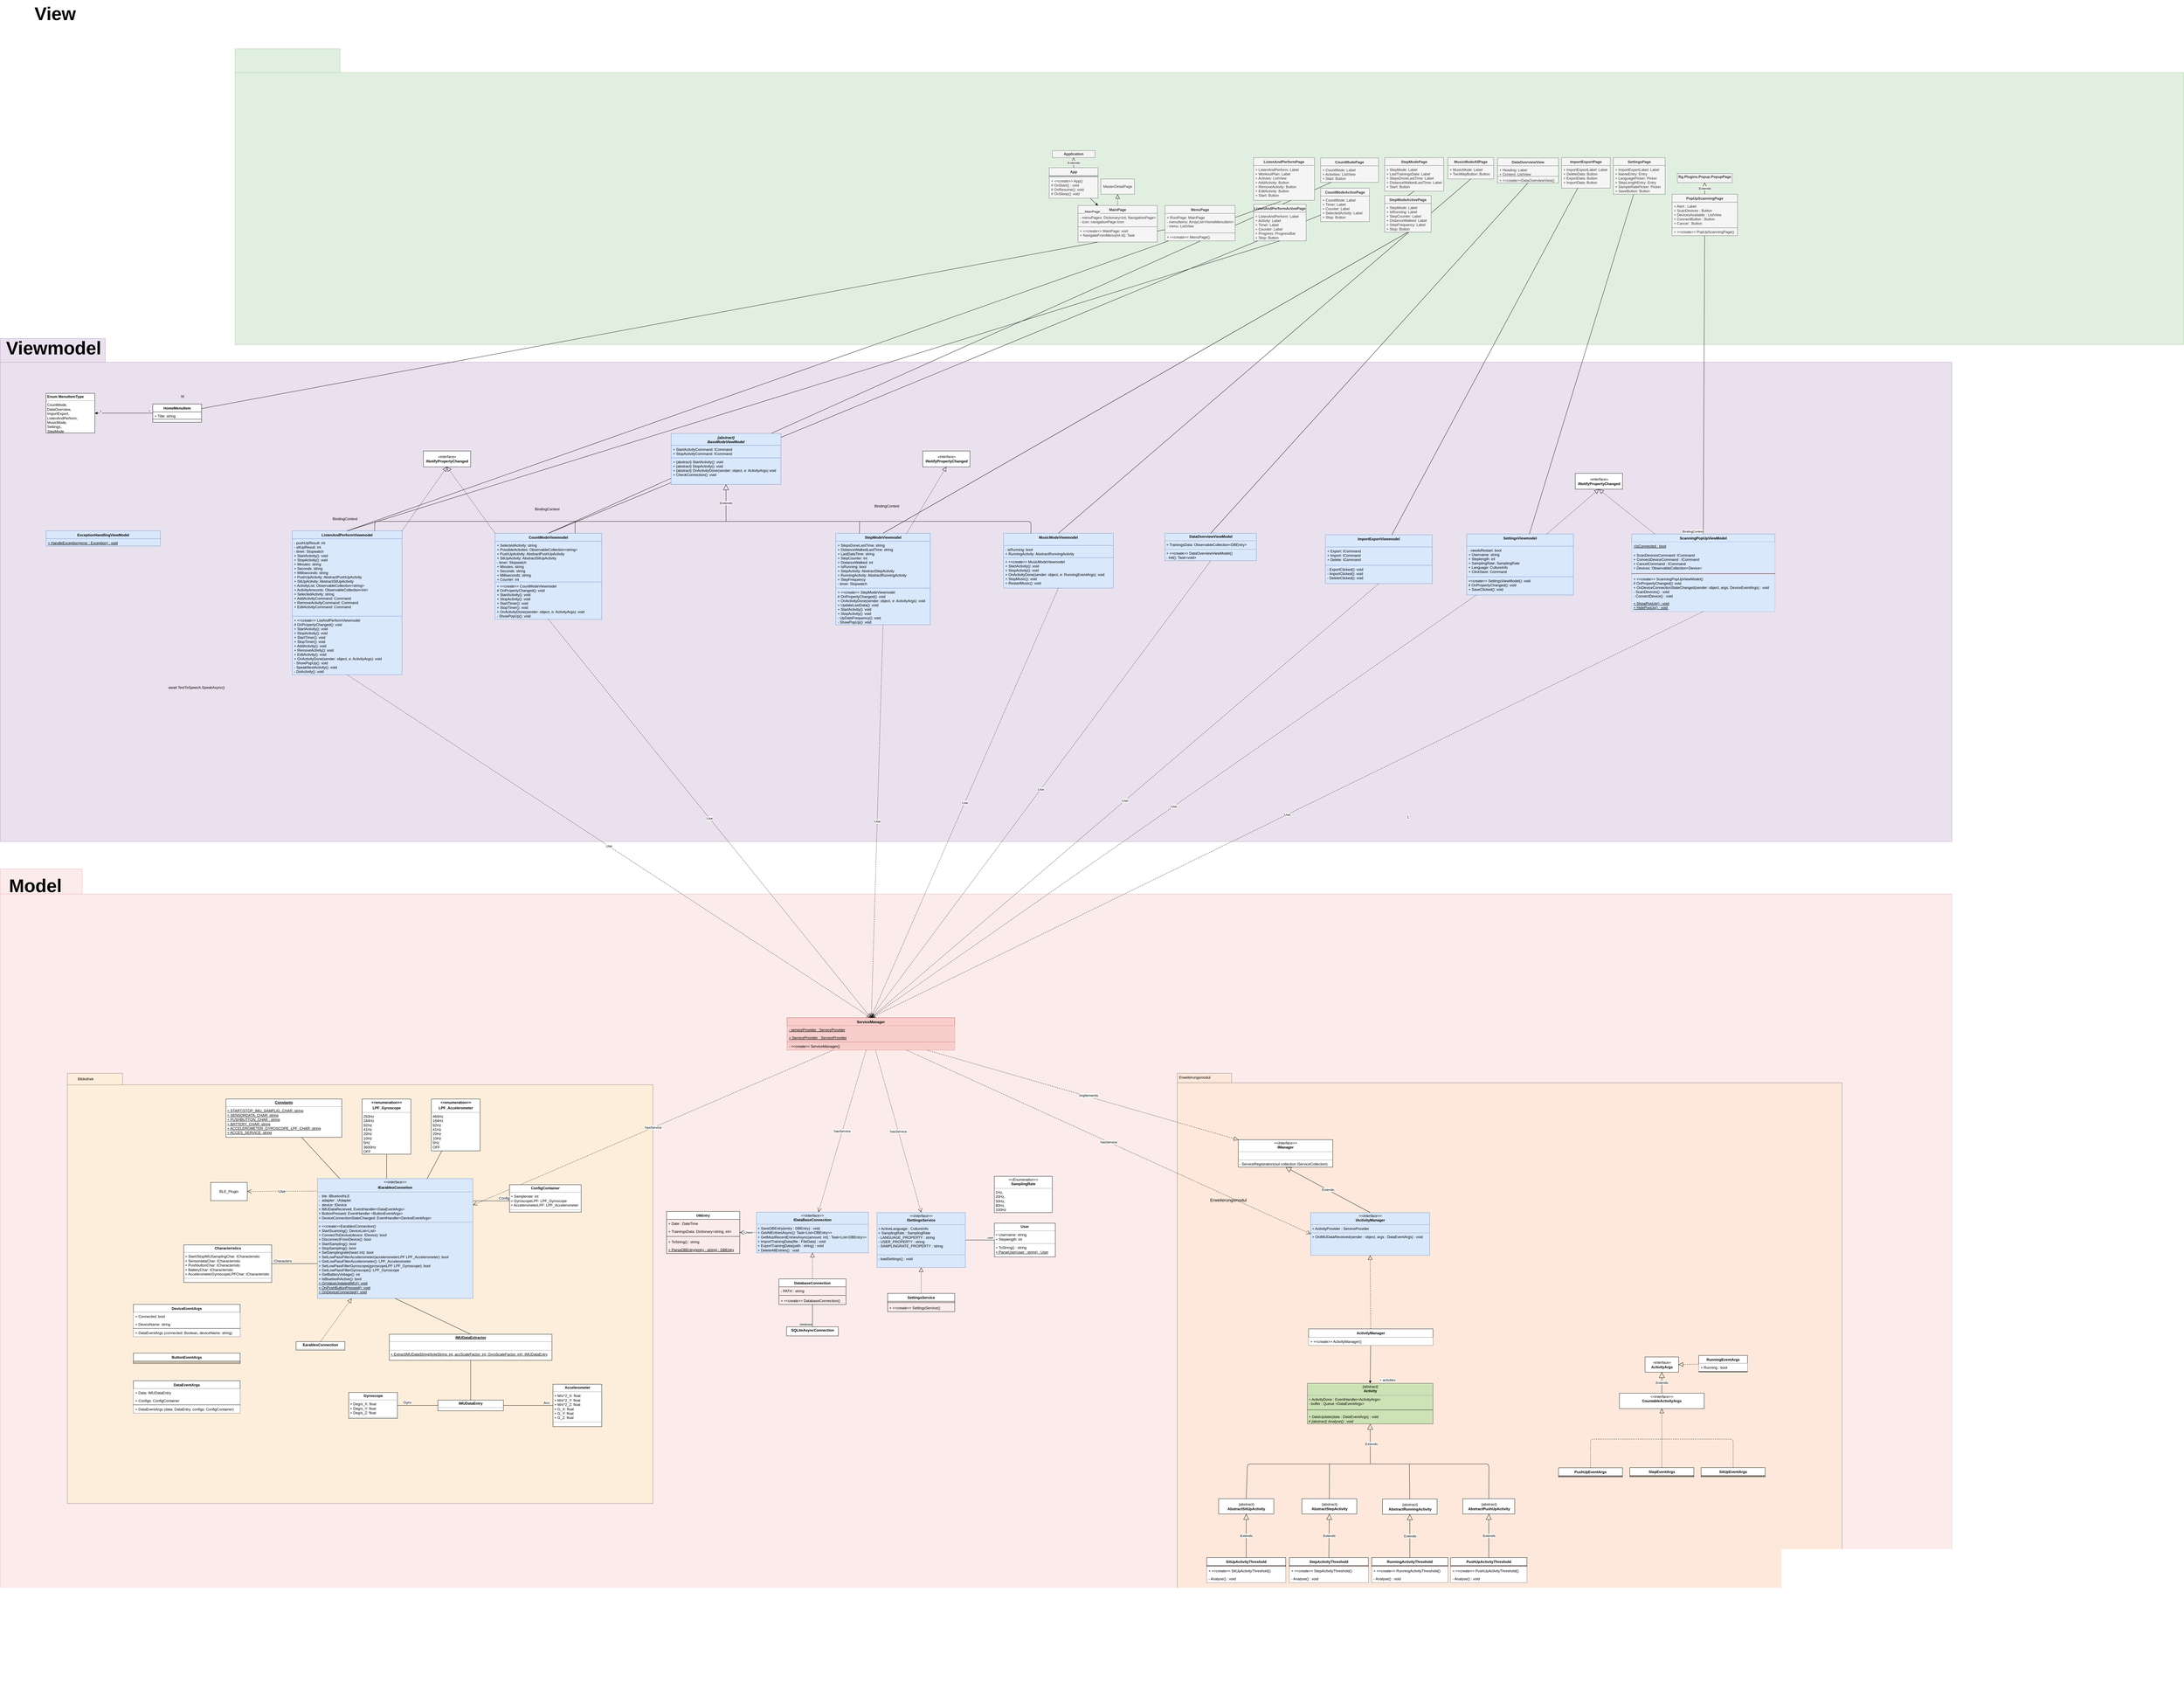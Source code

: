 <mxfile version="12.4.3" type="github" pages="1"><diagram id="adMyBay1lu6xidjCouD3" name="Model"><mxGraphModel dx="7455" dy="6308" grid="1" gridSize="10" guides="1" tooltips="1" connect="1" arrows="1" fold="1" page="1" pageScale="1" pageWidth="850" pageHeight="1100" math="0" shadow="0"><root><mxCell id="0"/><mxCell id="1" parent="0"/><mxCell id="42c7p0Jz0BTPsPOPCq5F-297" value="" style="shape=folder;fontStyle=1;spacingTop=10;tabWidth=344;tabHeight=78;tabPosition=left;html=1;fillColor=#d5e8d4;strokeColor=#82b366;opacity=70;" vertex="1" parent="1"><mxGeometry x="-2470" y="-3440" width="6390" height="970" as="geometry"/></mxCell><mxCell id="42c7p0Jz0BTPsPOPCq5F-298" value="" style="shape=folder;fontStyle=1;spacingTop=10;tabWidth=344;tabHeight=78;tabPosition=left;html=1;fillColor=#e1d5e7;strokeColor=#9673a6;opacity=70;" vertex="1" parent="1"><mxGeometry x="-3240" y="-2490" width="6400" height="1650" as="geometry"/></mxCell><mxCell id="42c7p0Jz0BTPsPOPCq5F-299" value="" style="shape=folder;fontStyle=1;spacingTop=10;tabWidth=214;tabHeight=82;tabPosition=left;html=1;strokeWidth=1;fillColor=#f8cecc;strokeColor=#b85450;opacity=40;" vertex="1" parent="1"><mxGeometry x="-3240" y="-750" width="6400" height="2688" as="geometry"/></mxCell><mxCell id="42c7p0Jz0BTPsPOPCq5F-300" value="Bibliothek" style="shape=folder;fontStyle=1;spacingTop=10;tabWidth=181;tabHeight=38;tabPosition=left;html=1;strokeColor=#000000;strokeWidth=1;fontSize=12;fillColor=#fff2cc;opacity=50;" vertex="1" parent="1"><mxGeometry x="-3020" y="-80" width="1920" height="1411" as="geometry"/></mxCell><mxCell id="42c7p0Jz0BTPsPOPCq5F-301" value="hasService" style="endArrow=open;endSize=12;dashed=1;html=1;" edge="1" parent="1" source="42c7p0Jz0BTPsPOPCq5F-350" target="42c7p0Jz0BTPsPOPCq5F-355"><mxGeometry width="160" relative="1" as="geometry"><mxPoint x="-579.77" y="94" as="sourcePoint"/><mxPoint x="-820" y="203" as="targetPoint"/></mxGeometry></mxCell><mxCell id="42c7p0Jz0BTPsPOPCq5F-302" value="" style="shape=folder;fontStyle=1;spacingTop=10;tabWidth=146;tabHeight=31;tabPosition=left;html=1;fillColor=#ffe6cc;strokeColor=#000000;opacity=50;" vertex="1" parent="1"><mxGeometry x="620" y="-80" width="2180" height="1780" as="geometry"/></mxCell><mxCell id="42c7p0Jz0BTPsPOPCq5F-303" value="&lt;p style=&quot;margin: 0px ; margin-top: 4px ; text-align: center&quot;&gt;&lt;i&gt;{abstract}&lt;/i&gt;&lt;br&gt;&lt;b&gt;Activity&lt;/b&gt;&lt;/p&gt;&lt;hr size=&quot;1&quot;&gt;&lt;p style=&quot;margin: 0px ; margin-left: 4px&quot;&gt;&lt;span&gt;+ ActivityDone : EventHandler&amp;lt;ActivityArgs&amp;gt;&lt;/span&gt;&lt;br&gt;&lt;/p&gt;&lt;p style=&quot;margin: 0px ; margin-left: 4px&quot;&gt;&lt;span&gt;- buffer : Queue &amp;lt;DataEventArgs&amp;gt;&amp;nbsp;&lt;/span&gt;&lt;/p&gt;&lt;p style=&quot;margin: 0px ; margin-left: 4px&quot;&gt;&lt;span&gt;&lt;br&gt;&lt;/span&gt;&lt;/p&gt;&lt;p style=&quot;margin: 0px ; margin-left: 4px&quot;&gt;&lt;span&gt;&lt;br&gt;&lt;/span&gt;&lt;/p&gt;&lt;p style=&quot;margin: 0px ; margin-left: 4px&quot;&gt;+ DataUpdate(data : DataEventArgs) : void&lt;/p&gt;&lt;i&gt;&amp;nbsp;#&amp;nbsp;&lt;/i&gt;&lt;i&gt;{abstract}&amp;nbsp;&lt;/i&gt;&lt;i&gt;Analyse() : void&amp;nbsp;&lt;/i&gt;&lt;i&gt;&lt;br&gt;&lt;/i&gt;&lt;p style=&quot;margin: 0px ; margin-left: 4px&quot;&gt;&lt;br&gt;&lt;/p&gt;" style="verticalAlign=top;align=left;overflow=fill;fontSize=12;fontFamily=Helvetica;html=1;fillColor=#B9E0A5;strokeColor=#000000;opacity=70;" vertex="1" parent="1"><mxGeometry x="1046.5" y="937" width="412" height="133" as="geometry"/></mxCell><mxCell id="42c7p0Jz0BTPsPOPCq5F-304" value="RunningActivityThreshold" style="swimlane;fontStyle=1;align=center;verticalAlign=top;childLayout=stackLayout;horizontal=1;startSize=26;horizontalStack=0;resizeParent=1;resizeParentMax=0;resizeLast=0;collapsible=1;marginBottom=0;fillColor=#ffffff;" vertex="1" parent="1"><mxGeometry x="1257.5" y="1508.5" width="250" height="82" as="geometry"/></mxCell><mxCell id="42c7p0Jz0BTPsPOPCq5F-305" value="" style="line;strokeWidth=1;fillColor=#ffffff;align=left;verticalAlign=middle;spacingTop=-1;spacingLeft=3;spacingRight=3;rotatable=0;labelPosition=right;points=[];portConstraint=eastwest;" vertex="1" parent="42c7p0Jz0BTPsPOPCq5F-304"><mxGeometry y="26" width="250" height="4" as="geometry"/></mxCell><mxCell id="42c7p0Jz0BTPsPOPCq5F-306" value="+ &lt;&lt;create&gt;&gt; RunningActivityThreshold()" style="text;strokeColor=none;fillColor=#ffffff;align=left;verticalAlign=top;spacingLeft=4;spacingRight=4;overflow=hidden;rotatable=0;points=[[0,0.5],[1,0.5]];portConstraint=eastwest;" vertex="1" parent="42c7p0Jz0BTPsPOPCq5F-304"><mxGeometry y="30" width="250" height="26" as="geometry"/></mxCell><mxCell id="42c7p0Jz0BTPsPOPCq5F-307" value="- Analyse() : void" style="text;strokeColor=none;fillColor=#ffffff;align=left;verticalAlign=top;spacingLeft=4;spacingRight=4;overflow=hidden;rotatable=0;points=[[0,0.5],[1,0.5]];portConstraint=eastwest;" vertex="1" parent="42c7p0Jz0BTPsPOPCq5F-304"><mxGeometry y="56" width="250" height="26" as="geometry"/></mxCell><mxCell id="42c7p0Jz0BTPsPOPCq5F-308" value="StepActivityThreshold" style="swimlane;fontStyle=1;align=center;verticalAlign=top;childLayout=stackLayout;horizontal=1;startSize=26;horizontalStack=0;resizeParent=1;resizeParentMax=0;resizeLast=0;collapsible=1;marginBottom=0;fillColor=#ffffff;" vertex="1" parent="1"><mxGeometry x="987.5" y="1508.5" width="259" height="82" as="geometry"/></mxCell><mxCell id="42c7p0Jz0BTPsPOPCq5F-309" value="" style="line;strokeWidth=1;fillColor=#ffffff;align=left;verticalAlign=middle;spacingTop=-1;spacingLeft=3;spacingRight=3;rotatable=0;labelPosition=right;points=[];portConstraint=eastwest;" vertex="1" parent="42c7p0Jz0BTPsPOPCq5F-308"><mxGeometry y="26" width="259" height="4" as="geometry"/></mxCell><mxCell id="42c7p0Jz0BTPsPOPCq5F-310" value="+ &lt;&lt;create&gt;&gt; StepActivityThreshold()" style="text;strokeColor=none;fillColor=#ffffff;align=left;verticalAlign=top;spacingLeft=4;spacingRight=4;overflow=hidden;rotatable=0;points=[[0,0.5],[1,0.5]];portConstraint=eastwest;" vertex="1" parent="42c7p0Jz0BTPsPOPCq5F-308"><mxGeometry y="30" width="259" height="26" as="geometry"/></mxCell><mxCell id="42c7p0Jz0BTPsPOPCq5F-311" value="- Analyse() : void" style="text;strokeColor=none;fillColor=#ffffff;align=left;verticalAlign=top;spacingLeft=4;spacingRight=4;overflow=hidden;rotatable=0;points=[[0,0.5],[1,0.5]];portConstraint=eastwest;" vertex="1" parent="42c7p0Jz0BTPsPOPCq5F-308"><mxGeometry y="56" width="259" height="26" as="geometry"/></mxCell><mxCell id="42c7p0Jz0BTPsPOPCq5F-312" value="PushUpEventArgs" style="swimlane;fontStyle=1;align=center;verticalAlign=top;childLayout=stackLayout;horizontal=1;startSize=26;horizontalStack=0;resizeParent=1;resizeParentMax=0;resizeLast=0;collapsible=1;marginBottom=0;" vertex="1" parent="1"><mxGeometry x="1870.08" y="1214" width="210" height="30" as="geometry"><mxRectangle x="20" y="777" width="140" height="26" as="alternateBounds"/></mxGeometry></mxCell><mxCell id="42c7p0Jz0BTPsPOPCq5F-313" value="" style="line;strokeWidth=1;fillColor=none;align=left;verticalAlign=middle;spacingTop=-1;spacingLeft=3;spacingRight=3;rotatable=0;labelPosition=right;points=[];portConstraint=eastwest;" vertex="1" parent="42c7p0Jz0BTPsPOPCq5F-312"><mxGeometry y="26" width="210" height="4" as="geometry"/></mxCell><mxCell id="42c7p0Jz0BTPsPOPCq5F-314" value="SitUpEventArgs" style="swimlane;fontStyle=1;align=center;verticalAlign=top;childLayout=stackLayout;horizontal=1;startSize=26;horizontalStack=0;resizeParent=1;resizeParentMax=0;resizeLast=0;collapsible=1;marginBottom=0;" vertex="1" parent="1"><mxGeometry x="2337.92" y="1213.5" width="210" height="30" as="geometry"/></mxCell><mxCell id="42c7p0Jz0BTPsPOPCq5F-315" value="" style="line;strokeWidth=1;fillColor=none;align=left;verticalAlign=middle;spacingTop=-1;spacingLeft=3;spacingRight=3;rotatable=0;labelPosition=right;points=[];portConstraint=eastwest;" vertex="1" parent="42c7p0Jz0BTPsPOPCq5F-314"><mxGeometry y="26" width="210" height="4" as="geometry"/></mxCell><mxCell id="42c7p0Jz0BTPsPOPCq5F-316" value="RunningEventArgs" style="swimlane;fontStyle=1;align=center;verticalAlign=top;childLayout=stackLayout;horizontal=1;startSize=26;horizontalStack=0;resizeParent=1;resizeParentMax=0;resizeLast=0;collapsible=1;marginBottom=0;" vertex="1" parent="1"><mxGeometry x="2330" y="845.5" width="160" height="54" as="geometry"/></mxCell><mxCell id="42c7p0Jz0BTPsPOPCq5F-317" value="+ Running : bool" style="text;strokeColor=none;fillColor=#ffffff;align=left;verticalAlign=top;spacingLeft=4;spacingRight=4;overflow=hidden;rotatable=0;points=[[0,0.5],[1,0.5]];portConstraint=eastwest;" vertex="1" parent="42c7p0Jz0BTPsPOPCq5F-316"><mxGeometry y="26" width="160" height="26" as="geometry"/></mxCell><mxCell id="42c7p0Jz0BTPsPOPCq5F-318" value="" style="line;strokeWidth=1;fillColor=none;align=left;verticalAlign=middle;spacingTop=-1;spacingLeft=3;spacingRight=3;rotatable=0;labelPosition=right;points=[];portConstraint=eastwest;" vertex="1" parent="42c7p0Jz0BTPsPOPCq5F-316"><mxGeometry y="52" width="160" height="2" as="geometry"/></mxCell><mxCell id="42c7p0Jz0BTPsPOPCq5F-319" value="«interface»&lt;br&gt;&lt;b&gt;ActivityArgs&lt;br&gt;&lt;/b&gt;" style="html=1;" vertex="1" parent="1"><mxGeometry x="2154" y="850.5" width="110" height="50" as="geometry"/></mxCell><mxCell id="42c7p0Jz0BTPsPOPCq5F-320" value="StepEventArgs" style="swimlane;fontStyle=1;align=center;verticalAlign=top;childLayout=stackLayout;horizontal=1;startSize=26;horizontalStack=0;resizeParent=1;resizeParentMax=0;resizeLast=0;collapsible=1;marginBottom=0;" vertex="1" parent="1"><mxGeometry x="2104" y="1213.5" width="210" height="30" as="geometry"/></mxCell><mxCell id="42c7p0Jz0BTPsPOPCq5F-321" value="" style="line;strokeWidth=1;fillColor=none;align=left;verticalAlign=middle;spacingTop=-1;spacingLeft=3;spacingRight=3;rotatable=0;labelPosition=right;points=[];portConstraint=eastwest;" vertex="1" parent="42c7p0Jz0BTPsPOPCq5F-320"><mxGeometry y="26" width="210" height="4" as="geometry"/></mxCell><mxCell id="42c7p0Jz0BTPsPOPCq5F-322" value="&lt;p style=&quot;margin: 0px ; margin-top: 4px ; text-align: center&quot;&gt;&lt;i&gt;&amp;lt;&amp;lt;Interface&amp;gt;&amp;gt;&lt;/i&gt;&lt;br&gt;&lt;b&gt;CountableActivityArgs&lt;/b&gt;&lt;/p&gt;&lt;p style=&quot;margin: 0px ; margin-left: 4px&quot;&gt;&lt;br&gt;&lt;/p&gt;" style="verticalAlign=top;align=left;overflow=fill;fontSize=12;fontFamily=Helvetica;html=1;" vertex="1" parent="1"><mxGeometry x="2070" y="969.5" width="278" height="50.5" as="geometry"/></mxCell><mxCell id="42c7p0Jz0BTPsPOPCq5F-323" value="Extends" style="endArrow=block;endSize=16;endFill=0;html=1;entryX=0.5;entryY=1;entryDx=0;entryDy=0;exitX=0.5;exitY=0;exitDx=0;exitDy=0;" edge="1" parent="1" source="42c7p0Jz0BTPsPOPCq5F-322" target="42c7p0Jz0BTPsPOPCq5F-319"><mxGeometry width="160" relative="1" as="geometry"><mxPoint x="2257.5" y="929" as="sourcePoint"/><mxPoint x="2417.5" y="929" as="targetPoint"/></mxGeometry></mxCell><mxCell id="42c7p0Jz0BTPsPOPCq5F-324" value="" style="endArrow=block;dashed=1;endFill=0;endSize=12;html=1;entryX=0.5;entryY=1;entryDx=0;entryDy=0;exitX=0.5;exitY=0;exitDx=0;exitDy=0;" edge="1" parent="1" source="42c7p0Jz0BTPsPOPCq5F-320" target="42c7p0Jz0BTPsPOPCq5F-322"><mxGeometry width="160" relative="1" as="geometry"><mxPoint x="2209" y="1119" as="sourcePoint"/><mxPoint x="2627.5" y="1079" as="targetPoint"/></mxGeometry></mxCell><mxCell id="42c7p0Jz0BTPsPOPCq5F-325" value="" style="endArrow=block;dashed=1;endFill=0;endSize=12;html=1;entryX=1;entryY=0.5;entryDx=0;entryDy=0;" edge="1" parent="1" source="42c7p0Jz0BTPsPOPCq5F-316" target="42c7p0Jz0BTPsPOPCq5F-319"><mxGeometry width="160" relative="1" as="geometry"><mxPoint x="2372.5" y="875.5" as="sourcePoint"/><mxPoint x="2674" y="878" as="targetPoint"/></mxGeometry></mxCell><mxCell id="42c7p0Jz0BTPsPOPCq5F-326" value="+ activities" style="endArrow=block;endFill=1;html=1;align=left;verticalAlign=top;entryX=0.5;entryY=0;entryDx=0;entryDy=0;" edge="1" parent="1" source="42c7p0Jz0BTPsPOPCq5F-375" target="42c7p0Jz0BTPsPOPCq5F-303"><mxGeometry x="0.607" y="29" relative="1" as="geometry"><mxPoint x="1371.5" y="882.5" as="sourcePoint"/><mxPoint x="1601.5" y="1052.5" as="targetPoint"/><mxPoint as="offset"/></mxGeometry></mxCell><mxCell id="42c7p0Jz0BTPsPOPCq5F-327" value="{abstract}&lt;br&gt;&lt;b&gt;AbstractSitUpActivity&lt;/b&gt;" style="html=1;" vertex="1" parent="1"><mxGeometry x="755.5" y="1315.5" width="181" height="50" as="geometry"/></mxCell><mxCell id="42c7p0Jz0BTPsPOPCq5F-328" value="{abstract}&lt;br&gt;&lt;b&gt;AbstractPushUpActivity&lt;/b&gt;" style="html=1;" vertex="1" parent="1"><mxGeometry x="1556.5" y="1315.5" width="170" height="50" as="geometry"/></mxCell><mxCell id="42c7p0Jz0BTPsPOPCq5F-329" value="{abstract}&lt;br&gt;&lt;b&gt;AbstractRunningActivity&lt;/b&gt;" style="html=1;" vertex="1" parent="1"><mxGeometry x="1293" y="1316.5" width="179" height="50" as="geometry"/></mxCell><mxCell id="42c7p0Jz0BTPsPOPCq5F-330" value="{abstract}&lt;br&gt;&lt;b&gt;AbstractStepActivity&lt;/b&gt;" style="html=1;" vertex="1" parent="1"><mxGeometry x="1028.5" y="1315.5" width="180" height="50" as="geometry"/></mxCell><mxCell id="42c7p0Jz0BTPsPOPCq5F-331" value="Extends" style="endArrow=block;endSize=16;endFill=0;html=1;entryX=0.5;entryY=1;entryDx=0;entryDy=0;exitX=0.5;exitY=0;exitDx=0;exitDy=0;" edge="1" parent="1" source="42c7p0Jz0BTPsPOPCq5F-425" target="42c7p0Jz0BTPsPOPCq5F-327"><mxGeometry width="160" relative="1" as="geometry"><mxPoint x="762.5" y="1507.5" as="sourcePoint"/><mxPoint x="895" y="1378.5" as="targetPoint"/></mxGeometry></mxCell><mxCell id="42c7p0Jz0BTPsPOPCq5F-332" value="Extends" style="endArrow=block;endSize=16;endFill=0;html=1;exitX=0.5;exitY=0;exitDx=0;exitDy=0;entryX=0.5;entryY=1;entryDx=0;entryDy=0;" edge="1" parent="1" source="42c7p0Jz0BTPsPOPCq5F-308" target="42c7p0Jz0BTPsPOPCq5F-330"><mxGeometry width="160" relative="1" as="geometry"><mxPoint x="1071" y="1307.5" as="sourcePoint"/><mxPoint x="1279" y="1242" as="targetPoint"/></mxGeometry></mxCell><mxCell id="42c7p0Jz0BTPsPOPCq5F-333" value="Extends" style="endArrow=block;endSize=16;endFill=0;html=1;exitX=0.5;exitY=0;exitDx=0;exitDy=0;entryX=0.5;entryY=1;entryDx=0;entryDy=0;" edge="1" parent="1" source="42c7p0Jz0BTPsPOPCq5F-304" target="42c7p0Jz0BTPsPOPCq5F-329"><mxGeometry width="160" relative="1" as="geometry"><mxPoint x="1095" y="1425.5" as="sourcePoint"/><mxPoint x="1198" y="1208.5" as="targetPoint"/></mxGeometry></mxCell><mxCell id="42c7p0Jz0BTPsPOPCq5F-334" value="Extends" style="endArrow=block;endSize=16;endFill=0;html=1;entryX=0.5;entryY=1;entryDx=0;entryDy=0;exitX=0.5;exitY=0;exitDx=0;exitDy=0;" edge="1" parent="1" source="42c7p0Jz0BTPsPOPCq5F-421" target="42c7p0Jz0BTPsPOPCq5F-328"><mxGeometry width="160" relative="1" as="geometry"><mxPoint x="1476.5" y="1440.5" as="sourcePoint"/><mxPoint x="1198" y="1208.5" as="targetPoint"/></mxGeometry></mxCell><mxCell id="42c7p0Jz0BTPsPOPCq5F-335" value="Extends" style="endArrow=block;endSize=16;endFill=0;html=1;entryX=0.5;entryY=1;entryDx=0;entryDy=0;" edge="1" parent="1" target="42c7p0Jz0BTPsPOPCq5F-303"><mxGeometry x="-0.024" y="-3" width="160" relative="1" as="geometry"><mxPoint x="1253" y="1200" as="sourcePoint"/><mxPoint x="994" y="1187" as="targetPoint"/><mxPoint as="offset"/></mxGeometry></mxCell><mxCell id="42c7p0Jz0BTPsPOPCq5F-336" value="&lt;p style=&quot;margin: 0px ; margin-top: 4px ; text-align: center&quot;&gt;&lt;i&gt;&amp;lt;&amp;lt;Interface&amp;gt;&amp;gt;&lt;/i&gt;&lt;br&gt;&lt;b&gt;IDataBaseConnection&lt;/b&gt;&lt;/p&gt;&lt;hr size=&quot;1&quot;&gt;&lt;p style=&quot;margin: 0px ; margin-left: 4px&quot;&gt;&lt;span&gt;+ SaveDBEntry(entry : DBEntry) : void&lt;/span&gt;&lt;br&gt;&lt;/p&gt;&lt;p style=&quot;margin: 0px ; margin-left: 4px&quot;&gt;+ GetAllEntriesAsync(): Task&amp;lt;List&amp;lt;DBEntry&amp;gt;&amp;gt;&lt;/p&gt;&lt;p style=&quot;margin: 0px ; margin-left: 4px&quot;&gt;+ GetMostRecentEntriesAsync(amount: int) : Task&amp;lt;List&amp;lt;DBEntry&amp;gt;&amp;gt;&lt;/p&gt;&lt;p style=&quot;margin: 0px ; margin-left: 4px&quot;&gt;+ ImportTrainingData(file : FileData) : void&lt;/p&gt;&lt;p style=&quot;margin: 0px ; margin-left: 4px&quot;&gt;+ ExportTrainingData(path : string) : void&lt;/p&gt;&lt;p style=&quot;margin: 0px ; margin-left: 4px&quot;&gt;+ DeleteAllEntries() : void&lt;/p&gt;&lt;p style=&quot;margin: 0px ; margin-left: 4px&quot;&gt;&lt;span style=&quot;color: rgba(0 , 0 , 0 , 0) ; font-family: monospace ; font-size: 0px&quot;&gt;3CmxGraphModel%3E%3Croot%3E%3CmxCell%20id%3D%220%22%2F%3E%3CmxCell%20id%3D%221%22%20parent%3D%220%22%2F%3E%3CmxCell%20id%3D%222%22%20value%3D%22%2B%20getEntriesAsync()%3A%20Task%26lt%3BList%26lt%3BDBEntry%26gt%3B%26gt%3B%22%20style%3D%22text%3BstrokeColor%3Dnone%3BfillColor%3Dnone%3Balign%3Dleft%3BverticalAlign%3Dtop%3BspacingLeft%3D4%3BspacingRight%3D4%3Boverflow%3Dhidden%3Brotatable%3D0%3Bpoints%3D%5B%5B0%2C0.5%5D%2C%5B1%2C0.5%5D%5D%3BportConstraint%3Deastwest%3B%22%20vertex%3D%221%22%20parent%3D%221%22%3E%3CmxGeometry%20x%3D%221080%22%20y%3D%22493%22%20width%3D%22250%22%20height%3D%2226%22%20as%3D%22geometry%22%2F%3E%3C%2FmxCell%3E%3C%2Froot%3E%3C%2FmxGraphModel%3E&lt;/span&gt;&lt;/p&gt;&lt;span style=&quot;color: rgba(0 , 0 , 0 , 0) ; font-family: monospace ; font-size: 0px&quot;&gt;%3CmxGraphModel%3E%3Croot%3E%3CmxCell%20id%3D%220%22%2F%3E%3CmxCell%20id%3D%221%22%20parent%3D%220%22%2F%3E%3CmxCell%20id%3D%222%22%20value%3D%22%2B%20getEntriesAsync()%3A%20Task%26lt%3BList%26lt%3BDBEntry%26gt%3B%26gt%3B%22%20style%3D%22text%3BstrokeColor%3Dnone%3BfillColor%3Dnone%3Balign%3Dleft%3BverticalAlign%3Dtop%3BspacingLeft%3D4%3BspacingRight%3D4%3Boverflow%3Dhidden%3Brotatable%3D0%3Bpoints%3D%5B%5B0%2C0.5%5D%2C%5B1%2C0.5%5D%5D%3BportConstraint%3Deastwest%3B%22%20vertex%3D%221%22%20parent%3D%221%22%3E%3CmxGeometry%20x%3D%221080%22%20y%3D%22493%22%20width%3D%22250%22%20height%3D%2226%22%20as%3D%22geometry%22%2F%3E%3C%2FmxCell%3E%3C%2Froot%3E%3C%2FmxGraphModel%3E&lt;/span&gt;&lt;span style=&quot;color: rgba(0 , 0 , 0 , 0) ; font-family: monospace ; font-size: 0px&quot;&gt;%3CmxGraphModel%3E%3Croot%3E%3CmxCell%20id%3D%220%22%2F%3E%3CmxCell%20id%3D%221%22%20parent%3D%220%22%2F%3E%3CmxCell%20id%3D%222%22%20value%3D%22%2B%20getEntriesAsync()%3A%20Task%26lt%3BList%26lt%3BDBEntry%26gt%3B%26gt%3B%22%20style%3D%22text%3BstrokeColor%3Dnone%3BfillColor%3Dnone%3Balign%3Dleft%3BverticalAlign%3Dtop%3BspacingLeft%3D4%3BspacingRight%3D4%3Boverflow%3Dhidden%3Brotatable%3D0%3Bpoints%3D%5B%5B0%2C0.5%5D%2C%5B1%2C0.5%5D%5D%3BportConstraint%3Deastwest%3B%22%20vertex%3D%221%22%20parent%3D%221%22%3E%3CmxGeometry%20x%3D%221080%22%20y%3D%22493%22%20width%3D%22250%22%20height%3D%2226%22%20as%3D%22geometry%22%2F%3E%3C%2FmxCell%3E%3C%2Froot%3E%3C%2FmxGraphModel%3E&lt;/span&gt;" style="verticalAlign=top;align=left;overflow=fill;fontSize=12;fontFamily=Helvetica;html=1;fillColor=#dae8fc;strokeColor=#6c8ebf;" vertex="1" parent="1"><mxGeometry x="-760" y="375.5" width="367" height="133.5" as="geometry"/></mxCell><mxCell id="42c7p0Jz0BTPsPOPCq5F-337" value="&lt;p style=&quot;margin: 0px ; margin-top: 4px ; text-align: center&quot;&gt;&lt;b&gt;SQLiteAsyncConnection&lt;/b&gt;&lt;/p&gt;" style="verticalAlign=top;align=left;overflow=fill;fontSize=12;fontFamily=Helvetica;html=1;" vertex="1" parent="1"><mxGeometry x="-661.5" y="751.5" width="170" height="30" as="geometry"/></mxCell><mxCell id="42c7p0Jz0BTPsPOPCq5F-338" value="" style="endArrow=block;dashed=1;endFill=0;endSize=12;html=1;" edge="1" parent="1" source="42c7p0Jz0BTPsPOPCq5F-339" target="42c7p0Jz0BTPsPOPCq5F-336"><mxGeometry width="160" relative="1" as="geometry"><mxPoint x="-273.5" y="453.5" as="sourcePoint"/><mxPoint x="-233.5" y="478.5" as="targetPoint"/></mxGeometry></mxCell><mxCell id="42c7p0Jz0BTPsPOPCq5F-339" value="DatabaseConnection" style="swimlane;fontStyle=1;align=center;verticalAlign=top;childLayout=stackLayout;horizontal=1;startSize=26;horizontalStack=0;resizeParent=1;resizeParentMax=0;resizeLast=0;collapsible=1;marginBottom=0;" vertex="1" parent="1"><mxGeometry x="-686.5" y="594.5" width="220" height="84" as="geometry"/></mxCell><mxCell id="42c7p0Jz0BTPsPOPCq5F-340" value="- PATH : string" style="text;strokeColor=none;fillColor=none;align=left;verticalAlign=top;spacingLeft=4;spacingRight=4;overflow=hidden;rotatable=0;points=[[0,0.5],[1,0.5]];portConstraint=eastwest;" vertex="1" parent="42c7p0Jz0BTPsPOPCq5F-339"><mxGeometry y="26" width="220" height="24" as="geometry"/></mxCell><mxCell id="42c7p0Jz0BTPsPOPCq5F-341" value="" style="line;strokeWidth=1;fillColor=none;align=left;verticalAlign=middle;spacingTop=-1;spacingLeft=3;spacingRight=3;rotatable=0;labelPosition=right;points=[];portConstraint=eastwest;" vertex="1" parent="42c7p0Jz0BTPsPOPCq5F-339"><mxGeometry y="50" width="220" height="8" as="geometry"/></mxCell><mxCell id="42c7p0Jz0BTPsPOPCq5F-342" value="+ &lt;&lt;create&gt;&gt; DatabaseConnection() " style="text;strokeColor=none;fillColor=none;align=left;verticalAlign=top;spacingLeft=4;spacingRight=4;overflow=hidden;rotatable=0;points=[[0,0.5],[1,0.5]];portConstraint=eastwest;" vertex="1" parent="42c7p0Jz0BTPsPOPCq5F-339"><mxGeometry y="58" width="220" height="26" as="geometry"/></mxCell><mxCell id="42c7p0Jz0BTPsPOPCq5F-343" value="DBEntry" style="swimlane;fontStyle=1;align=center;verticalAlign=top;childLayout=stackLayout;horizontal=1;startSize=26;horizontalStack=0;resizeParent=1;resizeParentMax=0;resizeLast=0;collapsible=1;marginBottom=0;fontSize=11;" vertex="1" parent="1"><mxGeometry x="-1055" y="373.25" width="240" height="138" as="geometry"/></mxCell><mxCell id="42c7p0Jz0BTPsPOPCq5F-344" value="+ Date : DateTime" style="text;strokeColor=none;fillColor=none;align=left;verticalAlign=top;spacingLeft=4;spacingRight=4;overflow=hidden;rotatable=0;points=[[0,0.5],[1,0.5]];portConstraint=eastwest;" vertex="1" parent="42c7p0Jz0BTPsPOPCq5F-343"><mxGeometry y="26" width="240" height="26" as="geometry"/></mxCell><mxCell id="42c7p0Jz0BTPsPOPCq5F-345" value="+ TrainingsData: Dictionary&lt;string, int&gt;" style="text;strokeColor=none;fillColor=none;align=left;verticalAlign=top;spacingLeft=4;spacingRight=4;overflow=hidden;rotatable=0;points=[[0,0.5],[1,0.5]];portConstraint=eastwest;" vertex="1" parent="42c7p0Jz0BTPsPOPCq5F-343"><mxGeometry y="52" width="240" height="26" as="geometry"/></mxCell><mxCell id="42c7p0Jz0BTPsPOPCq5F-346" value="" style="line;strokeWidth=1;fillColor=none;align=left;verticalAlign=middle;spacingTop=-1;spacingLeft=3;spacingRight=3;rotatable=0;labelPosition=right;points=[];portConstraint=eastwest;" vertex="1" parent="42c7p0Jz0BTPsPOPCq5F-343"><mxGeometry y="78" width="240" height="8" as="geometry"/></mxCell><mxCell id="42c7p0Jz0BTPsPOPCq5F-347" value="+ ToString() : string" style="text;strokeColor=none;fillColor=none;align=left;verticalAlign=top;spacingLeft=4;spacingRight=4;overflow=hidden;rotatable=0;points=[[0,0.5],[1,0.5]];portConstraint=eastwest;" vertex="1" parent="42c7p0Jz0BTPsPOPCq5F-343"><mxGeometry y="86" width="240" height="26" as="geometry"/></mxCell><mxCell id="42c7p0Jz0BTPsPOPCq5F-348" value="+ ParseDBEntry(entry : string) : DBEntry" style="text;strokeColor=none;fillColor=none;align=left;verticalAlign=top;spacingLeft=4;spacingRight=4;overflow=hidden;rotatable=0;points=[[0,0.5],[1,0.5]];portConstraint=eastwest;fontStyle=4" vertex="1" parent="42c7p0Jz0BTPsPOPCq5F-343"><mxGeometry y="112" width="240" height="26" as="geometry"/></mxCell><mxCell id="42c7p0Jz0BTPsPOPCq5F-349" value="" style="line;strokeWidth=1;fillColor=none;align=left;verticalAlign=middle;spacingTop=-1;spacingLeft=3;spacingRight=3;rotatable=0;labelPosition=right;points=[];portConstraint=eastwest;fontSize=11;" vertex="1" parent="1"><mxGeometry x="1046.5" y="1020" width="412" height="8" as="geometry"/></mxCell><mxCell id="42c7p0Jz0BTPsPOPCq5F-350" value="ServiceManager" style="swimlane;fontStyle=1;align=center;verticalAlign=top;childLayout=stackLayout;horizontal=1;startSize=26;horizontalStack=0;resizeParent=1;resizeParentMax=0;resizeLast=0;collapsible=1;marginBottom=0;strokeWidth=1;fontSize=12;fillColor=#f8cecc;strokeColor=#b85450;" vertex="1" parent="1"><mxGeometry x="-660" y="-262" width="550" height="106" as="geometry"><mxRectangle x="-687" y="350" width="120" height="26" as="alternateBounds"/></mxGeometry></mxCell><mxCell id="42c7p0Jz0BTPsPOPCq5F-351" value="- serviceProvider : ServiceProvider" style="text;strokeColor=none;fillColor=#f8cecc;align=left;verticalAlign=top;spacingLeft=4;spacingRight=4;overflow=hidden;rotatable=0;points=[[0,0.5],[1,0.5]];portConstraint=eastwest;fontStyle=4" vertex="1" parent="42c7p0Jz0BTPsPOPCq5F-350"><mxGeometry y="26" width="550" height="26" as="geometry"/></mxCell><mxCell id="42c7p0Jz0BTPsPOPCq5F-352" value="+ ServiceProvider : ServiceProvider" style="text;strokeColor=none;fillColor=#f8cecc;align=left;verticalAlign=top;spacingLeft=4;spacingRight=4;overflow=hidden;rotatable=0;points=[[0,0.5],[1,0.5]];portConstraint=eastwest;fontStyle=4" vertex="1" parent="42c7p0Jz0BTPsPOPCq5F-350"><mxGeometry y="52" width="550" height="26" as="geometry"/></mxCell><mxCell id="42c7p0Jz0BTPsPOPCq5F-353" value="" style="line;strokeWidth=1;align=left;verticalAlign=middle;spacingTop=-1;spacingLeft=3;spacingRight=3;rotatable=0;labelPosition=right;points=[];portConstraint=eastwest;fillColor=#f8cecc;strokeColor=#b85450;" vertex="1" parent="42c7p0Jz0BTPsPOPCq5F-350"><mxGeometry y="78" width="550" height="2" as="geometry"/></mxCell><mxCell id="42c7p0Jz0BTPsPOPCq5F-354" value="- &lt;&lt;create&gt;&gt; ServiceManager()" style="text;strokeColor=none;fillColor=#f8cecc;align=left;verticalAlign=top;spacingLeft=4;spacingRight=4;overflow=hidden;rotatable=0;points=[[0,0.5],[1,0.5]];portConstraint=eastwest;" vertex="1" parent="42c7p0Jz0BTPsPOPCq5F-350"><mxGeometry y="80" width="550" height="26" as="geometry"/></mxCell><mxCell id="42c7p0Jz0BTPsPOPCq5F-355" value="&lt;p style=&quot;margin: 0px ; margin-top: 4px ; text-align: center&quot;&gt;&amp;lt;&amp;lt;interface&amp;gt;&amp;gt;&lt;b&gt;&lt;br&gt;&lt;/b&gt;&lt;/p&gt;&lt;p style=&quot;margin: 0px ; margin-top: 4px ; text-align: center&quot;&gt;&lt;b&gt;IEarablesConnetion&lt;/b&gt;&lt;/p&gt;&lt;hr size=&quot;1&quot;&gt;&lt;p style=&quot;margin: 0px 0px 0px 4px&quot;&gt;-&amp;nbsp; ble: IBluetoothLE&lt;/p&gt;&lt;p style=&quot;margin: 0px 0px 0px 4px&quot;&gt;-&amp;nbsp; adapter : IAdapter&lt;/p&gt;&lt;p style=&quot;margin: 0px ; margin-left: 4px&quot;&gt;&lt;span&gt;-&amp;nbsp; device: IDevice&lt;/span&gt;&lt;/p&gt;&lt;p style=&quot;margin: 0px ; margin-left: 4px&quot;&gt;&lt;span&gt;+ IMUDataRecieved: EventHandler&amp;lt;DataEventArgs&amp;gt;&lt;/span&gt;&lt;br&gt;&lt;/p&gt;&lt;p style=&quot;margin: 0px 0px 0px 4px&quot;&gt;+ ButtonPressed: EventHandler &amp;lt;ButtonEventArgs&amp;gt;&lt;/p&gt;&lt;p style=&quot;margin: 0px 0px 0px 4px&quot;&gt;+ DeviceConnectionStateChanged: EventHandler&amp;lt;DeviceEventArgs&amp;gt;&lt;/p&gt;&lt;hr size=&quot;1&quot;&gt;&lt;p style=&quot;margin: 0px 0px 0px 4px&quot;&gt;+ &amp;lt;&amp;lt;create&amp;gt;&amp;gt;EarablesConnection()&lt;/p&gt;&lt;p style=&quot;margin: 0px 0px 0px 4px&quot;&gt;+ StartScanning(): DeviceList&amp;lt;List&amp;gt;&lt;/p&gt;&lt;p style=&quot;margin: 0px 0px 0px 4px&quot;&gt;+ ConnectToDevice(device: IDevice): bool&lt;/p&gt;&lt;p style=&quot;margin: 0px 0px 0px 4px&quot;&gt;+ DisconnectFromDevice(): bool&lt;/p&gt;&lt;p style=&quot;margin: 0px ; margin-left: 4px&quot;&gt;+ StartSampling(): bool&lt;/p&gt;&lt;p style=&quot;margin: 0px ; margin-left: 4px&quot;&gt;+ StopSampling(): bool&lt;/p&gt;&lt;p style=&quot;margin: 0px ; margin-left: 4px&quot;&gt;+ SetSamplingrate(heart int): bool&lt;/p&gt;&lt;p style=&quot;margin: 0px ; margin-left: 4px&quot;&gt;+ SetLowPassFilterAccelerometer(accelerometerLPF LPF_Accelerometer): bool&lt;/p&gt;&lt;p style=&quot;margin: 0px ; margin-left: 4px&quot;&gt;+ GetLowPassFilterAccelerometer(): LPF_Accelerometer&lt;br&gt;&lt;/p&gt;&lt;p style=&quot;margin: 0px ; margin-left: 4px&quot;&gt;+ SetLowPassFilterGyroscope(gyroscopeLPF LPF_Gyroscope): bool&lt;br&gt;&lt;/p&gt;&lt;p style=&quot;margin: 0px ; margin-left: 4px&quot;&gt;+ GetLowPassFilterGyroscope(): LPF_Gyroscope&lt;br&gt;&lt;/p&gt;&lt;p style=&quot;margin: 0px ; margin-left: 4px&quot;&gt;+ GetBatteryVoltage(): int&lt;/p&gt;&lt;p style=&quot;margin: 0px ; margin-left: 4px&quot;&gt;+ IsBluetoothActive(): bool&lt;/p&gt;&lt;p style=&quot;margin: 0px ; margin-left: 4px&quot;&gt;&lt;u&gt;+ OnValueUpdatedIMU(): void&lt;/u&gt;&lt;/p&gt;&lt;p style=&quot;margin: 0px ; margin-left: 4px&quot;&gt;&lt;u&gt;+ OnPushButtonPressed(): void&lt;/u&gt;&lt;/p&gt;&lt;p style=&quot;margin: 0px ; margin-left: 4px&quot;&gt;&lt;u&gt;+ OnDeviceConnected(): void&lt;/u&gt;&lt;/p&gt;&lt;p style=&quot;margin: 0px ; margin-left: 4px&quot;&gt;&lt;br&gt;&lt;/p&gt;&lt;p style=&quot;margin: 0px ; margin-left: 4px&quot;&gt;&amp;nbsp;&lt;/p&gt;" style="verticalAlign=top;align=left;overflow=fill;fontSize=12;fontFamily=Helvetica;html=1;rounded=0;shadow=0;comic=0;labelBackgroundColor=none;strokeWidth=1;fillColor=#dae8fc;strokeColor=#6c8ebf;" vertex="1" parent="1"><mxGeometry x="-2200" y="265.5" width="510" height="393" as="geometry"/></mxCell><mxCell id="42c7p0Jz0BTPsPOPCq5F-356" value="&lt;p style=&quot;margin: 0px ; margin-top: 4px ; text-align: center&quot;&gt;&lt;u&gt;&lt;b&gt;Constants&lt;/b&gt;&lt;br&gt;&lt;/u&gt;&lt;/p&gt;&lt;hr size=&quot;1&quot;&gt;&lt;p style=&quot;margin: 0px ; margin-left: 4px&quot;&gt;&lt;u&gt;+ START/STOP_IMU_SAMPLIG_CHAR: string&lt;/u&gt;&lt;/p&gt;&lt;p style=&quot;margin: 0px ; margin-left: 4px&quot;&gt;&lt;u&gt;+ SENSORDATA_CHAR: string&lt;/u&gt;&lt;/p&gt;&lt;p style=&quot;margin: 0px ; margin-left: 4px&quot;&gt;&lt;u&gt;+ PUSHBUTTON_CHAR : string&lt;/u&gt;&lt;/p&gt;&lt;p style=&quot;margin: 0px ; margin-left: 4px&quot;&gt;&lt;u&gt;+ BATTERY_CHAR: string&lt;br&gt;&lt;/u&gt;&lt;/p&gt;&lt;p style=&quot;margin: 0px ; margin-left: 4px&quot;&gt;&lt;u&gt;+ ACCELEROMETER_GYROSCOPE_LPF_CHAR: string&lt;/u&gt;&lt;/p&gt;&lt;p style=&quot;margin: 0px ; margin-left: 4px&quot;&gt;&lt;u&gt;+ ACCES_SERVICE: string&lt;/u&gt;&lt;/p&gt;&lt;p style=&quot;margin: 0px ; margin-left: 4px&quot;&gt;&lt;u&gt;&lt;br&gt;&lt;/u&gt;&lt;/p&gt;&lt;hr size=&quot;1&quot;&gt;&lt;p style=&quot;margin: 0px ; margin-left: 4px&quot;&gt;&lt;br&gt;&lt;/p&gt;" style="verticalAlign=top;align=left;overflow=fill;fontSize=12;fontFamily=Helvetica;html=1;rounded=0;shadow=0;comic=0;labelBackgroundColor=none;strokeWidth=1" vertex="1" parent="1"><mxGeometry x="-2500" y="4.5" width="380" height="125.5" as="geometry"/></mxCell><mxCell id="42c7p0Jz0BTPsPOPCq5F-357" value="&lt;p style=&quot;margin: 0px ; margin-top: 4px ; text-align: center&quot;&gt;&lt;b&gt;IMUDataEntry&lt;/b&gt;&lt;/p&gt;&lt;hr size=&quot;1&quot;&gt;&lt;p style=&quot;margin: 0px ; margin-left: 4px&quot;&gt;&lt;br&gt;&lt;/p&gt;&lt;br&gt;&lt;hr size=&quot;1&quot;&gt;&lt;p style=&quot;margin: 0px ; margin-left: 4px&quot;&gt;&lt;br&gt;&lt;/p&gt;" style="verticalAlign=top;align=left;overflow=fill;fontSize=12;fontFamily=Helvetica;html=1;rounded=0;shadow=0;comic=0;labelBackgroundColor=none;strokeWidth=1" vertex="1" parent="1"><mxGeometry x="-1805" y="992" width="215" height="35" as="geometry"/></mxCell><mxCell id="42c7p0Jz0BTPsPOPCq5F-358" value="&lt;p style=&quot;margin: 0px ; margin-top: 4px ; text-align: center&quot;&gt;&lt;b&gt;ConfigContainer&lt;/b&gt;&lt;/p&gt;&lt;hr size=&quot;1&quot;&gt;&lt;p style=&quot;margin: 0px ; margin-left: 4px&quot;&gt;+ Samplerate: int&lt;/p&gt;&lt;p style=&quot;margin: 0px 0px 0px 4px&quot;&gt;+ GyroscopeLPF: LPF_Gyroscope&lt;/p&gt;&lt;p style=&quot;margin: 0px 0px 0px 4px&quot;&gt;+ AccelerometerLPF: LPF_Accelerometer&lt;/p&gt;&lt;hr size=&quot;1&quot;&gt;&lt;p style=&quot;margin: 0px ; margin-left: 4px&quot;&gt;&lt;br&gt;&lt;/p&gt;" style="verticalAlign=top;align=left;overflow=fill;fontSize=12;fontFamily=Helvetica;html=1;rounded=0;shadow=0;comic=0;labelBackgroundColor=none;strokeWidth=1" vertex="1" parent="1"><mxGeometry x="-1570" y="285.5" width="235" height="90" as="geometry"/></mxCell><mxCell id="42c7p0Jz0BTPsPOPCq5F-359" value="BLE_Plugin" style="rounded=0;whiteSpace=wrap;html=1;" vertex="1" parent="1"><mxGeometry x="-2550" y="278" width="120" height="60" as="geometry"/></mxCell><mxCell id="42c7p0Jz0BTPsPOPCq5F-360" value="Bibliothek" style="text;html=1;strokeColor=none;fillColor=none;align=center;verticalAlign=middle;whiteSpace=wrap;rounded=0;" vertex="1" parent="1"><mxGeometry x="-3050" y="-80" width="180" height="38" as="geometry"/></mxCell><mxCell id="42c7p0Jz0BTPsPOPCq5F-361" value="&lt;p style=&quot;margin: 0px ; margin-top: 4px ; text-align: center&quot;&gt;&lt;i&gt;&amp;lt;&amp;lt;Interface&amp;gt;&amp;gt;&lt;/i&gt;&lt;br&gt;&lt;b&gt;IManager&lt;/b&gt;&lt;/p&gt;&lt;hr size=&quot;1&quot;&gt;&lt;p style=&quot;margin: 0px ; margin-left: 4px&quot;&gt;&lt;br&gt;&lt;/p&gt;&lt;hr size=&quot;1&quot;&gt;&lt;p style=&quot;margin: 0px ; margin-left: 4px&quot;&gt;- ServiceRegistration&lt;span&gt;(out collection IServiceCollection)&lt;/span&gt;&lt;/p&gt;" style="verticalAlign=top;align=left;overflow=fill;fontSize=12;fontFamily=Helvetica;html=1;" vertex="1" parent="1"><mxGeometry x="820" y="138" width="310" height="90" as="geometry"/></mxCell><mxCell id="42c7p0Jz0BTPsPOPCq5F-362" value="" style="endArrow=block;dashed=1;endFill=0;endSize=12;html=1;" edge="1" parent="1" source="42c7p0Jz0BTPsPOPCq5F-350" target="42c7p0Jz0BTPsPOPCq5F-361"><mxGeometry width="160" relative="1" as="geometry"><mxPoint x="-140" y="488" as="sourcePoint"/><mxPoint x="-110" y="528" as="targetPoint"/></mxGeometry></mxCell><mxCell id="42c7p0Jz0BTPsPOPCq5F-363" value="implements" style="text;html=1;align=center;verticalAlign=middle;resizable=0;points=[];;labelBackgroundColor=#ffffff;" vertex="1" connectable="0" parent="42c7p0Jz0BTPsPOPCq5F-362"><mxGeometry x="0.203" y="3" relative="1" as="geometry"><mxPoint x="-85.43" y="-25.02" as="offset"/></mxGeometry></mxCell><mxCell id="42c7p0Jz0BTPsPOPCq5F-364" value="&lt;p style=&quot;margin: 0px ; margin-top: 4px ; text-align: center&quot;&gt;&lt;b&gt;Gyroscope&lt;/b&gt;&lt;/p&gt;&lt;hr size=&quot;1&quot;&gt;&lt;p style=&quot;margin: 0px 0px 0px 4px&quot;&gt;+ Deg/s_X: float&lt;/p&gt;&lt;p style=&quot;margin: 0px 0px 0px 4px&quot;&gt;+ Deg/s_Y: float&lt;br&gt;&lt;/p&gt;&lt;p style=&quot;margin: 0px 0px 0px 4px&quot;&gt;+ Deg/s_Z: float&lt;br&gt;&lt;/p&gt;&lt;hr size=&quot;1&quot;&gt;&lt;p style=&quot;margin: 0px ; margin-left: 4px&quot;&gt;&lt;br&gt;&lt;/p&gt;" style="verticalAlign=top;align=left;overflow=fill;fontSize=12;fontFamily=Helvetica;html=1;" vertex="1" parent="1"><mxGeometry x="-2097.5" y="967" width="160" height="85" as="geometry"/></mxCell><mxCell id="42c7p0Jz0BTPsPOPCq5F-365" value="&lt;p style=&quot;margin: 0px ; margin-top: 4px ; text-align: center&quot;&gt;&lt;b&gt;Accelerometer&lt;/b&gt;&lt;/p&gt;&lt;hr size=&quot;1&quot;&gt;&lt;p style=&quot;margin: 0px 0px 0px 4px&quot;&gt;+ M/s^2_X: float&lt;br&gt;&lt;/p&gt;&lt;p style=&quot;margin: 0px 0px 0px 4px&quot;&gt;+ M/s^2_Y: float&lt;br&gt;&lt;/p&gt;&lt;p style=&quot;margin: 0px 0px 0px 4px&quot;&gt;+ M/s^2_Z: float&lt;br&gt;&lt;/p&gt;&lt;p style=&quot;margin: 0px 0px 0px 4px&quot;&gt;+ G_X: float&lt;/p&gt;&lt;p style=&quot;margin: 0px 0px 0px 4px&quot;&gt;+ G_Y: float&lt;br&gt;&lt;/p&gt;&lt;p style=&quot;margin: 0px 0px 0px 4px&quot;&gt;+ G_Z: float&lt;br&gt;&lt;/p&gt;&lt;hr size=&quot;1&quot;&gt;&lt;p style=&quot;margin: 0px ; margin-left: 4px&quot;&gt;&lt;br&gt;&lt;/p&gt;" style="verticalAlign=top;align=left;overflow=fill;fontSize=12;fontFamily=Helvetica;html=1;" vertex="1" parent="1"><mxGeometry x="-1427.5" y="940" width="160" height="139" as="geometry"/></mxCell><mxCell id="42c7p0Jz0BTPsPOPCq5F-366" value="&lt;p style=&quot;margin: 0px ; margin-top: 4px ; text-align: center&quot;&gt;&lt;b&gt;&lt;u&gt;IMUDataExtractor&lt;/u&gt;&lt;/b&gt;&lt;br&gt;&lt;/p&gt;&lt;hr size=&quot;1&quot;&gt;&lt;p style=&quot;margin: 0px ; margin-left: 4px&quot;&gt;&lt;u&gt;&lt;br&gt;&lt;/u&gt;&lt;/p&gt;&lt;hr size=&quot;1&quot;&gt;&lt;p style=&quot;margin: 0px ; margin-left: 4px&quot;&gt;&lt;u&gt;+ ExtractIMUDataString(byteString: int, accScaleFactor&lt;span&gt;: int, GyroScaleFactor: int): IMUDataEntry&lt;/span&gt;&lt;/u&gt;&lt;/p&gt;" style="verticalAlign=top;align=left;overflow=fill;fontSize=12;fontFamily=Helvetica;html=1;" vertex="1" parent="1"><mxGeometry x="-1964.25" y="776" width="533.5" height="85.5" as="geometry"/></mxCell><mxCell id="42c7p0Jz0BTPsPOPCq5F-368" value="hasService" style="endArrow=open;endSize=12;dashed=1;html=1;entryX=0.5;entryY=0;entryDx=0;entryDy=0;" edge="1" parent="1" source="42c7p0Jz0BTPsPOPCq5F-350" target="42c7p0Jz0BTPsPOPCq5F-448"><mxGeometry width="160" relative="1" as="geometry"><mxPoint x="733" y="248.5" as="sourcePoint"/><mxPoint x="-201" y="265.5" as="targetPoint"/></mxGeometry></mxCell><mxCell id="42c7p0Jz0BTPsPOPCq5F-369" value="hasService" style="endArrow=open;endSize=12;dashed=1;html=1;" edge="1" parent="1" source="42c7p0Jz0BTPsPOPCq5F-350" target="42c7p0Jz0BTPsPOPCq5F-336"><mxGeometry width="160" relative="1" as="geometry"><mxPoint x="939.056" y="380" as="sourcePoint"/><mxPoint x="823" y="597.5" as="targetPoint"/></mxGeometry></mxCell><mxCell id="42c7p0Jz0BTPsPOPCq5F-370" value="DataEventArgs" style="swimlane;fontStyle=1;align=center;verticalAlign=top;childLayout=stackLayout;horizontal=1;startSize=26;horizontalStack=0;resizeParent=1;resizeParentMax=0;resizeLast=0;collapsible=1;marginBottom=0;fillColor=#ffffff;" vertex="1" parent="1"><mxGeometry x="-2803.5" y="928.5" width="350" height="106" as="geometry"/></mxCell><mxCell id="42c7p0Jz0BTPsPOPCq5F-371" value="+ Data: IMUDataEntry" style="text;strokeColor=none;fillColor=#ffffff;align=left;verticalAlign=top;spacingLeft=4;spacingRight=4;overflow=hidden;rotatable=0;points=[[0,0.5],[1,0.5]];portConstraint=eastwest;" vertex="1" parent="42c7p0Jz0BTPsPOPCq5F-370"><mxGeometry y="26" width="350" height="26" as="geometry"/></mxCell><mxCell id="42c7p0Jz0BTPsPOPCq5F-372" value="+ Configs: ConfigContainer" style="text;strokeColor=none;fillColor=#ffffff;align=left;verticalAlign=top;spacingLeft=4;spacingRight=4;overflow=hidden;rotatable=0;points=[[0,0.5],[1,0.5]];portConstraint=eastwest;" vertex="1" parent="42c7p0Jz0BTPsPOPCq5F-370"><mxGeometry y="52" width="350" height="26" as="geometry"/></mxCell><mxCell id="42c7p0Jz0BTPsPOPCq5F-373" value="" style="line;strokeWidth=1;fillColor=#ffffff;align=left;verticalAlign=middle;spacingTop=-1;spacingLeft=3;spacingRight=3;rotatable=0;labelPosition=right;points=[];portConstraint=eastwest;" vertex="1" parent="42c7p0Jz0BTPsPOPCq5F-370"><mxGeometry y="78" width="350" height="2" as="geometry"/></mxCell><mxCell id="42c7p0Jz0BTPsPOPCq5F-374" value="+ DataEventArgs (data: DataEntry, configs: ConfigContainer)" style="text;strokeColor=none;fillColor=#ffffff;align=left;verticalAlign=top;spacingLeft=4;spacingRight=4;overflow=hidden;rotatable=0;points=[[0,0.5],[1,0.5]];portConstraint=eastwest;" vertex="1" parent="42c7p0Jz0BTPsPOPCq5F-370"><mxGeometry y="80" width="350" height="26" as="geometry"/></mxCell><mxCell id="42c7p0Jz0BTPsPOPCq5F-375" value="ActivityManager" style="swimlane;fontStyle=1;align=center;verticalAlign=top;childLayout=stackLayout;horizontal=1;startSize=28;horizontalStack=0;resizeParent=1;resizeParentMax=0;resizeLast=0;collapsible=1;marginBottom=0;" vertex="1" parent="1"><mxGeometry x="1050.5" y="758.5" width="408" height="54" as="geometry"><mxRectangle width="140" height="28" as="alternateBounds"/></mxGeometry></mxCell><mxCell id="42c7p0Jz0BTPsPOPCq5F-376" value="+ &lt;&lt;create&gt;&gt; ActivityManager()" style="text;align=left;verticalAlign=top;spacingLeft=4;spacingRight=4;overflow=hidden;rotatable=0;points=[[0,0.5],[1,0.5]];portConstraint=eastwest;fillColor=#ffffff;" vertex="1" parent="42c7p0Jz0BTPsPOPCq5F-375"><mxGeometry y="28" width="408" height="26" as="geometry"/></mxCell><mxCell id="42c7p0Jz0BTPsPOPCq5F-377" value="&lt;font style=&quot;font-size: 14px&quot;&gt;Erweiterungsmodul&lt;/font&gt;" style="text;html=1;align=center;verticalAlign=middle;resizable=0;points=[];;autosize=1;" vertex="1" parent="1"><mxGeometry x="716.5" y="326" width="140" height="20" as="geometry"/></mxCell><mxCell id="42c7p0Jz0BTPsPOPCq5F-378" value="&lt;p style=&quot;margin: 0px ; margin-top: 4px ; text-align: center&quot;&gt;&lt;b&gt;&amp;lt;&amp;lt;enumeration&amp;gt;&amp;gt;&lt;/b&gt;&lt;/p&gt;&lt;p style=&quot;margin: 0px ; margin-top: 4px ; text-align: center&quot;&gt;&lt;b&gt;LPF_Gyroscope&lt;/b&gt;&lt;/p&gt;&lt;hr size=&quot;1&quot;&gt;&lt;p style=&quot;margin: 0px ; margin-left: 4px&quot;&gt;250Hz&lt;/p&gt;&lt;p style=&quot;margin: 0px ; margin-left: 4px&quot;&gt;184Hz&lt;/p&gt;&lt;p style=&quot;margin: 0px ; margin-left: 4px&quot;&gt;92Hz&lt;/p&gt;&lt;p style=&quot;margin: 0px ; margin-left: 4px&quot;&gt;41Hz&lt;/p&gt;&lt;p style=&quot;margin: 0px ; margin-left: 4px&quot;&gt;20Hz&lt;/p&gt;&lt;p style=&quot;margin: 0px ; margin-left: 4px&quot;&gt;10Hz&lt;/p&gt;&lt;p style=&quot;margin: 0px ; margin-left: 4px&quot;&gt;5Hz&lt;/p&gt;&lt;p style=&quot;margin: 0px ; margin-left: 4px&quot;&gt;3600Hz&lt;/p&gt;&lt;p style=&quot;margin: 0px ; margin-left: 4px&quot;&gt;OFF&lt;/p&gt;&lt;p style=&quot;margin: 0px ; margin-left: 4px&quot;&gt;&lt;br&gt;&lt;/p&gt;" style="verticalAlign=top;align=left;overflow=fill;fontSize=12;fontFamily=Helvetica;html=1;" vertex="1" parent="1"><mxGeometry x="-2053.5" y="4.5" width="160" height="181" as="geometry"/></mxCell><mxCell id="42c7p0Jz0BTPsPOPCq5F-380" value="hasService" style="endArrow=open;endSize=12;dashed=1;html=1;entryX=0;entryY=0.5;entryDx=0;entryDy=0;" edge="1" parent="1" source="42c7p0Jz0BTPsPOPCq5F-350" target="42c7p0Jz0BTPsPOPCq5F-446"><mxGeometry width="160" relative="1" as="geometry"><mxPoint x="-153.7" y="341.552" as="sourcePoint"/><mxPoint x="1100" y="233" as="targetPoint"/></mxGeometry></mxCell><mxCell id="42c7p0Jz0BTPsPOPCq5F-381" value="ButtonEventArgs" style="swimlane;fontStyle=1;align=center;verticalAlign=top;childLayout=stackLayout;horizontal=1;startSize=26;horizontalStack=0;resizeParent=1;resizeParentMax=0;resizeLast=0;collapsible=1;marginBottom=0;fillColor=#ffffff;" vertex="1" parent="1"><mxGeometry x="-2803.5" y="838" width="350" height="34" as="geometry"/></mxCell><mxCell id="42c7p0Jz0BTPsPOPCq5F-382" value="" style="line;strokeWidth=1;fillColor=#ffffff;align=left;verticalAlign=middle;spacingTop=-1;spacingLeft=3;spacingRight=3;rotatable=0;labelPosition=right;points=[];portConstraint=eastwest;" vertex="1" parent="42c7p0Jz0BTPsPOPCq5F-381"><mxGeometry y="26" width="350" height="8" as="geometry"/></mxCell><mxCell id="42c7p0Jz0BTPsPOPCq5F-383" value="DeviceEventArgs" style="swimlane;fontStyle=1;align=center;verticalAlign=top;childLayout=stackLayout;horizontal=1;startSize=26;horizontalStack=0;resizeParent=1;resizeParentMax=0;resizeLast=0;collapsible=1;marginBottom=0;fillColor=#ffffff;" vertex="1" parent="1"><mxGeometry x="-2803.5" y="678" width="350" height="106" as="geometry"/></mxCell><mxCell id="42c7p0Jz0BTPsPOPCq5F-384" value="+ Connected: bool" style="text;align=left;verticalAlign=top;spacingLeft=4;spacingRight=4;overflow=hidden;rotatable=0;points=[[0,0.5],[1,0.5]];portConstraint=eastwest;fillColor=#ffffff;" vertex="1" parent="42c7p0Jz0BTPsPOPCq5F-383"><mxGeometry y="26" width="350" height="26" as="geometry"/></mxCell><mxCell id="42c7p0Jz0BTPsPOPCq5F-385" value="+ DeviceName: string&#10;" style="text;align=left;verticalAlign=top;spacingLeft=4;spacingRight=4;overflow=hidden;rotatable=0;points=[[0,0.5],[1,0.5]];portConstraint=eastwest;fillColor=#ffffff;" vertex="1" parent="42c7p0Jz0BTPsPOPCq5F-383"><mxGeometry y="52" width="350" height="26" as="geometry"/></mxCell><mxCell id="42c7p0Jz0BTPsPOPCq5F-386" value="" style="line;strokeWidth=1;align=left;verticalAlign=middle;spacingTop=-1;spacingLeft=3;spacingRight=3;rotatable=0;labelPosition=right;points=[];portConstraint=eastwest;fillColor=#ffffff;" vertex="1" parent="42c7p0Jz0BTPsPOPCq5F-383"><mxGeometry y="78" width="350" height="2" as="geometry"/></mxCell><mxCell id="42c7p0Jz0BTPsPOPCq5F-387" value="+ DataEventArgs (connected: Boolean, deviceName: string)" style="text;strokeColor=none;fillColor=#ffffff;align=left;verticalAlign=top;spacingLeft=4;spacingRight=4;overflow=hidden;rotatable=0;points=[[0,0.5],[1,0.5]];portConstraint=eastwest;" vertex="1" parent="42c7p0Jz0BTPsPOPCq5F-383"><mxGeometry y="80" width="350" height="26" as="geometry"/></mxCell><mxCell id="42c7p0Jz0BTPsPOPCq5F-388" value="&lt;p style=&quot;margin: 0px ; margin-top: 4px ; text-align: center&quot;&gt;&lt;b&gt;&amp;lt;&amp;lt;enumeration&amp;gt;&amp;gt;&lt;/b&gt;&lt;/p&gt;&lt;p style=&quot;margin: 0px ; margin-top: 4px ; text-align: center&quot;&gt;&lt;b&gt;LPF_Accelerometer&lt;/b&gt;&lt;/p&gt;&lt;hr size=&quot;1&quot;&gt;&lt;p style=&quot;margin: 0px ; margin-left: 4px&quot;&gt;460Hz&lt;/p&gt;&lt;p style=&quot;margin: 0px ; margin-left: 4px&quot;&gt;184Hz&lt;/p&gt;&lt;p style=&quot;margin: 0px ; margin-left: 4px&quot;&gt;92Hz&lt;/p&gt;&lt;p style=&quot;margin: 0px ; margin-left: 4px&quot;&gt;41Hz&lt;/p&gt;&lt;p style=&quot;margin: 0px ; margin-left: 4px&quot;&gt;20Hz&lt;/p&gt;&lt;p style=&quot;margin: 0px ; margin-left: 4px&quot;&gt;10Hz&lt;/p&gt;&lt;p style=&quot;margin: 0px ; margin-left: 4px&quot;&gt;5Hz&lt;/p&gt;&lt;p style=&quot;margin: 0px ; margin-left: 4px&quot;&gt;OFF&lt;/p&gt;&lt;p style=&quot;margin: 0px ; margin-left: 4px&quot;&gt;&lt;br&gt;&lt;/p&gt;" style="verticalAlign=top;align=left;overflow=fill;fontSize=12;fontFamily=Helvetica;html=1;" vertex="1" parent="1"><mxGeometry x="-1826.5" y="4.5" width="160" height="170" as="geometry"/></mxCell><mxCell id="42c7p0Jz0BTPsPOPCq5F-389" value="" style="endArrow=none;html=1;edgeStyle=orthogonalEdgeStyle;" edge="1" parent="1" source="42c7p0Jz0BTPsPOPCq5F-355" target="42c7p0Jz0BTPsPOPCq5F-378"><mxGeometry relative="1" as="geometry"><mxPoint x="-1670" y="238.5" as="sourcePoint"/><mxPoint x="-1510" y="238.5" as="targetPoint"/><Array as="points"><mxPoint x="-1973" y="228.5"/><mxPoint x="-1973" y="228.5"/></Array></mxGeometry></mxCell><mxCell id="42c7p0Jz0BTPsPOPCq5F-390" value="" style="resizable=0;html=1;align=left;verticalAlign=bottom;labelBackgroundColor=#ffffff;fontSize=10;" connectable="0" vertex="1" parent="42c7p0Jz0BTPsPOPCq5F-389"><mxGeometry x="-1" relative="1" as="geometry"/></mxCell><mxCell id="42c7p0Jz0BTPsPOPCq5F-391" value="" style="endArrow=none;html=1;fontSize=12;" edge="1" parent="1" source="42c7p0Jz0BTPsPOPCq5F-355" target="42c7p0Jz0BTPsPOPCq5F-388"><mxGeometry relative="1" as="geometry"><mxPoint x="-1620" y="218.5" as="sourcePoint"/><mxPoint x="-1460" y="218.5" as="targetPoint"/></mxGeometry></mxCell><mxCell id="42c7p0Jz0BTPsPOPCq5F-392" value="" style="resizable=0;html=1;align=left;verticalAlign=bottom;labelBackgroundColor=#ffffff;fontSize=10;" connectable="0" vertex="1" parent="42c7p0Jz0BTPsPOPCq5F-391"><mxGeometry x="-1" relative="1" as="geometry"/></mxCell><mxCell id="42c7p0Jz0BTPsPOPCq5F-393" value="" style="endArrow=none;html=1;edgeStyle=orthogonalEdgeStyle;fontSize=12;" edge="1" parent="1" source="42c7p0Jz0BTPsPOPCq5F-355" target="42c7p0Jz0BTPsPOPCq5F-358"><mxGeometry relative="1" as="geometry"><mxPoint x="-1700" y="618.5" as="sourcePoint"/><mxPoint x="-1540" y="618.5" as="targetPoint"/><Array as="points"><mxPoint x="-1580" y="338.5"/><mxPoint x="-1580" y="338.5"/></Array></mxGeometry></mxCell><mxCell id="42c7p0Jz0BTPsPOPCq5F-394" value="" style="resizable=0;html=1;align=left;verticalAlign=bottom;labelBackgroundColor=#ffffff;fontSize=10;" connectable="0" vertex="1" parent="42c7p0Jz0BTPsPOPCq5F-393"><mxGeometry x="-1" relative="1" as="geometry"/></mxCell><mxCell id="42c7p0Jz0BTPsPOPCq5F-395" value="Config" style="resizable=0;html=1;align=right;verticalAlign=bottom;labelBackgroundColor=#ffffff;fontSize=12;" connectable="0" vertex="1" parent="42c7p0Jz0BTPsPOPCq5F-393"><mxGeometry x="1" relative="1" as="geometry"/></mxCell><mxCell id="42c7p0Jz0BTPsPOPCq5F-396" value="" style="endArrow=none;html=1;fontSize=12;" edge="1" parent="1" source="42c7p0Jz0BTPsPOPCq5F-355" target="42c7p0Jz0BTPsPOPCq5F-356"><mxGeometry relative="1" as="geometry"><mxPoint x="-2390" y="218.5" as="sourcePoint"/><mxPoint x="-2230" y="218.5" as="targetPoint"/></mxGeometry></mxCell><mxCell id="42c7p0Jz0BTPsPOPCq5F-397" value="" style="resizable=0;html=1;align=right;verticalAlign=bottom;labelBackgroundColor=#ffffff;fontSize=13;" connectable="0" vertex="1" parent="42c7p0Jz0BTPsPOPCq5F-396"><mxGeometry x="1" relative="1" as="geometry"><mxPoint x="-10.5" y="30" as="offset"/></mxGeometry></mxCell><mxCell id="42c7p0Jz0BTPsPOPCq5F-398" value="Use" style="endArrow=open;endSize=12;dashed=1;html=1;fontSize=13;exitX=-0.008;exitY=0.104;exitDx=0;exitDy=0;exitPerimeter=0;" edge="1" parent="1" source="42c7p0Jz0BTPsPOPCq5F-355" target="42c7p0Jz0BTPsPOPCq5F-359"><mxGeometry width="160" relative="1" as="geometry"><mxPoint x="-2410" y="668.5" as="sourcePoint"/><mxPoint x="-2250" y="668.5" as="targetPoint"/></mxGeometry></mxCell><mxCell id="42c7p0Jz0BTPsPOPCq5F-399" value="" style="endArrow=none;html=1;edgeStyle=orthogonalEdgeStyle;fontSize=13;" edge="1" parent="1" source="42c7p0Jz0BTPsPOPCq5F-357" target="42c7p0Jz0BTPsPOPCq5F-364"><mxGeometry relative="1" as="geometry"><mxPoint x="-1877.5" y="907" as="sourcePoint"/><mxPoint x="-1717.5" y="907" as="targetPoint"/></mxGeometry></mxCell><mxCell id="42c7p0Jz0BTPsPOPCq5F-400" value="Gyro" style="resizable=0;html=1;align=right;verticalAlign=bottom;labelBackgroundColor=#ffffff;fontSize=12;" connectable="0" vertex="1" parent="42c7p0Jz0BTPsPOPCq5F-399"><mxGeometry x="1" relative="1" as="geometry"><mxPoint x="45.5" y="-1" as="offset"/></mxGeometry></mxCell><mxCell id="42c7p0Jz0BTPsPOPCq5F-401" value="" style="endArrow=none;html=1;fontSize=12;exitX=1;exitY=0.5;exitDx=0;exitDy=0;" edge="1" parent="1" source="42c7p0Jz0BTPsPOPCq5F-357" target="42c7p0Jz0BTPsPOPCq5F-365"><mxGeometry relative="1" as="geometry"><mxPoint x="-1577.5" y="857" as="sourcePoint"/><mxPoint x="-1417.5" y="857" as="targetPoint"/></mxGeometry></mxCell><mxCell id="42c7p0Jz0BTPsPOPCq5F-402" value="Acc" style="resizable=0;html=1;align=right;verticalAlign=bottom;labelBackgroundColor=#ffffff;fontSize=12;" connectable="0" vertex="1" parent="42c7p0Jz0BTPsPOPCq5F-401"><mxGeometry x="1" relative="1" as="geometry"><mxPoint x="-10" y="-0.5" as="offset"/></mxGeometry></mxCell><mxCell id="42c7p0Jz0BTPsPOPCq5F-403" value="" style="endArrow=none;html=1;fontSize=12;exitX=0.5;exitY=1;exitDx=0;exitDy=0;entryX=0.5;entryY=0;entryDx=0;entryDy=0;" edge="1" parent="1" source="42c7p0Jz0BTPsPOPCq5F-355" target="42c7p0Jz0BTPsPOPCq5F-366"><mxGeometry relative="1" as="geometry"><mxPoint x="-1530" y="688.5" as="sourcePoint"/><mxPoint x="-1370" y="688.5" as="targetPoint"/></mxGeometry></mxCell><mxCell id="42c7p0Jz0BTPsPOPCq5F-404" value="" style="resizable=0;html=1;align=right;verticalAlign=bottom;labelBackgroundColor=#ffffff;fontSize=12;" connectable="0" vertex="1" parent="42c7p0Jz0BTPsPOPCq5F-403"><mxGeometry x="1" relative="1" as="geometry"/></mxCell><mxCell id="42c7p0Jz0BTPsPOPCq5F-406" value="" style="endArrow=none;html=1;fontSize=12;" edge="1" parent="1" source="42c7p0Jz0BTPsPOPCq5F-366" target="42c7p0Jz0BTPsPOPCq5F-357"><mxGeometry relative="1" as="geometry"><mxPoint x="-1240" y="698.5" as="sourcePoint"/><mxPoint x="-1080" y="698.5" as="targetPoint"/></mxGeometry></mxCell><mxCell id="42c7p0Jz0BTPsPOPCq5F-409" value="&lt;p style=&quot;margin: 0px ; margin-top: 4px ; text-align: center&quot;&gt;&lt;b&gt;Characteristics&lt;/b&gt;&lt;/p&gt;&lt;hr size=&quot;1&quot;&gt;&lt;p style=&quot;margin: 0px ; margin-left: 4px&quot;&gt;+ Start/StopIMUSamplingChar: ICharacteristic&lt;/p&gt;&lt;p style=&quot;margin: 0px ; margin-left: 4px&quot;&gt;+ SensordataChar: ICharacteristic&lt;/p&gt;&lt;p style=&quot;margin: 0px ; margin-left: 4px&quot;&gt;+ PushbuttonChar: ICharacterisitc&lt;/p&gt;&lt;p style=&quot;margin: 0px ; margin-left: 4px&quot;&gt;+ BatteryChar: ICharacteristic&lt;/p&gt;&lt;p style=&quot;margin: 0px ; margin-left: 4px&quot;&gt;+ AccelerometerGyroscopeLPFChar: ICharacteristic&lt;/p&gt;&lt;hr size=&quot;1&quot;&gt;&lt;p style=&quot;margin: 0px ; margin-left: 4px&quot;&gt;&lt;br&gt;&lt;/p&gt;" style="verticalAlign=top;align=left;overflow=fill;fontSize=12;fontFamily=Helvetica;html=1;" vertex="1" parent="1"><mxGeometry x="-2638.5" y="483" width="288.5" height="123" as="geometry"/></mxCell><mxCell id="42c7p0Jz0BTPsPOPCq5F-410" value="" style="endArrow=none;html=1;edgeStyle=orthogonalEdgeStyle;" edge="1" parent="1" source="42c7p0Jz0BTPsPOPCq5F-355" target="42c7p0Jz0BTPsPOPCq5F-409"><mxGeometry relative="1" as="geometry"><mxPoint x="-2480" y="418.5" as="sourcePoint"/><mxPoint x="-2320" y="418.5" as="targetPoint"/><Array as="points"><mxPoint x="-2220" y="544.5"/><mxPoint x="-2220" y="544.5"/></Array></mxGeometry></mxCell><mxCell id="42c7p0Jz0BTPsPOPCq5F-411" value="Characters" style="resizable=0;html=1;align=right;verticalAlign=bottom;labelBackgroundColor=#ffffff;fontSize=12;direction=south;" connectable="0" vertex="1" parent="42c7p0Jz0BTPsPOPCq5F-410"><mxGeometry x="1" relative="1" as="geometry"><mxPoint x="66" y="-0.5" as="offset"/></mxGeometry></mxCell><mxCell id="42c7p0Jz0BTPsPOPCq5F-414" value="&lt;p style=&quot;margin: 0px ; margin-top: 4px ; text-align: center&quot;&gt;&lt;b&gt;User&lt;/b&gt;&lt;/p&gt;&lt;hr size=&quot;1&quot;&gt;&lt;p style=&quot;margin: 0px ; margin-left: 4px&quot;&gt;+ Username: string&lt;/p&gt;&lt;p style=&quot;margin: 0px ; margin-left: 4px&quot;&gt;+ Steplength: int&lt;/p&gt;&lt;hr size=&quot;1&quot;&gt;&lt;p style=&quot;margin: 0px ; margin-left: 4px&quot;&gt;+ ToString() : string&lt;/p&gt;&lt;p style=&quot;margin: 0px ; margin-left: 4px&quot;&gt;&lt;u&gt;+ ParseUser(user : string) : User&lt;/u&gt;&lt;/p&gt;" style="verticalAlign=top;align=left;overflow=fill;fontSize=12;fontFamily=Helvetica;html=1;" vertex="1" parent="1"><mxGeometry x="20" y="411.75" width="200" height="110.5" as="geometry"/></mxCell><mxCell id="42c7p0Jz0BTPsPOPCq5F-415" value="" style="endArrow=none;html=1;exitX=1;exitY=0.5;exitDx=0;exitDy=0;" edge="1" parent="1" source="42c7p0Jz0BTPsPOPCq5F-448" target="42c7p0Jz0BTPsPOPCq5F-414"><mxGeometry relative="1" as="geometry"><mxPoint x="-150" y="342.5" as="sourcePoint"/><mxPoint x="10" y="342.5" as="targetPoint"/></mxGeometry></mxCell><mxCell id="42c7p0Jz0BTPsPOPCq5F-416" value="user&amp;nbsp;" style="resizable=0;html=1;align=right;verticalAlign=bottom;labelBackgroundColor=#ffffff;fontSize=10;" connectable="0" vertex="1" parent="42c7p0Jz0BTPsPOPCq5F-415"><mxGeometry x="1" relative="1" as="geometry"/></mxCell><mxCell id="42c7p0Jz0BTPsPOPCq5F-421" value="PushUpActivityThreshold" style="swimlane;fontStyle=1;align=center;verticalAlign=top;childLayout=stackLayout;horizontal=1;startSize=26;horizontalStack=0;resizeParent=1;resizeParentMax=0;resizeLast=0;collapsible=1;marginBottom=0;fillColor=#ffffff;" vertex="1" parent="1"><mxGeometry x="1516.5" y="1508.5" width="250" height="82" as="geometry"/></mxCell><mxCell id="42c7p0Jz0BTPsPOPCq5F-422" value="" style="line;strokeWidth=1;fillColor=#ffffff;align=left;verticalAlign=middle;spacingTop=-1;spacingLeft=3;spacingRight=3;rotatable=0;labelPosition=right;points=[];portConstraint=eastwest;" vertex="1" parent="42c7p0Jz0BTPsPOPCq5F-421"><mxGeometry y="26" width="250" height="4" as="geometry"/></mxCell><mxCell id="42c7p0Jz0BTPsPOPCq5F-423" value="+ &lt;&lt;create&gt;&gt; PushUpActivityThreshold()" style="text;strokeColor=none;fillColor=#ffffff;align=left;verticalAlign=top;spacingLeft=4;spacingRight=4;overflow=hidden;rotatable=0;points=[[0,0.5],[1,0.5]];portConstraint=eastwest;" vertex="1" parent="42c7p0Jz0BTPsPOPCq5F-421"><mxGeometry y="30" width="250" height="26" as="geometry"/></mxCell><mxCell id="42c7p0Jz0BTPsPOPCq5F-424" value="- Analyse() : void" style="text;strokeColor=none;fillColor=#ffffff;align=left;verticalAlign=top;spacingLeft=4;spacingRight=4;overflow=hidden;rotatable=0;points=[[0,0.5],[1,0.5]];portConstraint=eastwest;" vertex="1" parent="42c7p0Jz0BTPsPOPCq5F-421"><mxGeometry y="56" width="250" height="26" as="geometry"/></mxCell><mxCell id="42c7p0Jz0BTPsPOPCq5F-425" value="SitUpActivityThreshold" style="swimlane;fontStyle=1;align=center;verticalAlign=top;childLayout=stackLayout;horizontal=1;startSize=26;horizontalStack=0;resizeParent=1;resizeParentMax=0;resizeLast=0;collapsible=1;marginBottom=0;fillColor=#ffffff;" vertex="1" parent="1"><mxGeometry x="716.5" y="1508.5" width="259" height="82" as="geometry"/></mxCell><mxCell id="42c7p0Jz0BTPsPOPCq5F-426" value="" style="line;strokeWidth=1;fillColor=#ffffff;align=left;verticalAlign=middle;spacingTop=-1;spacingLeft=3;spacingRight=3;rotatable=0;labelPosition=right;points=[];portConstraint=eastwest;" vertex="1" parent="42c7p0Jz0BTPsPOPCq5F-425"><mxGeometry y="26" width="259" height="4" as="geometry"/></mxCell><mxCell id="42c7p0Jz0BTPsPOPCq5F-427" value="+ &lt;&lt;create&gt;&gt; SitUpActivityThreshold()" style="text;strokeColor=none;fillColor=#ffffff;align=left;verticalAlign=top;spacingLeft=4;spacingRight=4;overflow=hidden;rotatable=0;points=[[0,0.5],[1,0.5]];portConstraint=eastwest;" vertex="1" parent="42c7p0Jz0BTPsPOPCq5F-425"><mxGeometry y="30" width="259" height="26" as="geometry"/></mxCell><mxCell id="42c7p0Jz0BTPsPOPCq5F-428" value="- Analyse() : void" style="text;strokeColor=none;fillColor=#ffffff;align=left;verticalAlign=top;spacingLeft=4;spacingRight=4;overflow=hidden;rotatable=0;points=[[0,0.5],[1,0.5]];portConstraint=eastwest;" vertex="1" parent="42c7p0Jz0BTPsPOPCq5F-425"><mxGeometry y="56" width="259" height="26" as="geometry"/></mxCell><mxCell id="42c7p0Jz0BTPsPOPCq5F-431" value="Uses" style="endArrow=open;endSize=12;dashed=1;html=1;exitX=0;exitY=0.5;exitDx=0;exitDy=0;" edge="1" parent="1" source="42c7p0Jz0BTPsPOPCq5F-336" target="42c7p0Jz0BTPsPOPCq5F-343"><mxGeometry width="160" relative="1" as="geometry"><mxPoint x="-860" y="702.5" as="sourcePoint"/><mxPoint x="-810" y="482.5" as="targetPoint"/></mxGeometry></mxCell><mxCell id="42c7p0Jz0BTPsPOPCq5F-432" value="" style="endArrow=none;html=1;" edge="1" parent="1" source="42c7p0Jz0BTPsPOPCq5F-339" target="42c7p0Jz0BTPsPOPCq5F-337"><mxGeometry relative="1" as="geometry"><mxPoint x="-616.5" y="704.5" as="sourcePoint"/><mxPoint x="-456.5" y="704.5" as="targetPoint"/></mxGeometry></mxCell><mxCell id="42c7p0Jz0BTPsPOPCq5F-433" value="database" style="resizable=0;html=1;align=right;verticalAlign=bottom;labelBackgroundColor=#ffffff;fontSize=10;" connectable="0" vertex="1" parent="42c7p0Jz0BTPsPOPCq5F-432"><mxGeometry x="1" relative="1" as="geometry"/></mxCell><mxCell id="42c7p0Jz0BTPsPOPCq5F-437" value="" style="endArrow=none;html=1;exitX=0.5;exitY=0;exitDx=0;exitDy=0;entryX=0.5;entryY=0;entryDx=0;entryDy=0;" edge="1" parent="1" source="42c7p0Jz0BTPsPOPCq5F-327" target="42c7p0Jz0BTPsPOPCq5F-328"><mxGeometry width="50" height="50" relative="1" as="geometry"><mxPoint x="850" y="1202.5" as="sourcePoint"/><mxPoint x="1700" y="1151.5" as="targetPoint"/><Array as="points"><mxPoint x="850" y="1201.5"/><mxPoint x="1642" y="1201.5"/></Array></mxGeometry></mxCell><mxCell id="42c7p0Jz0BTPsPOPCq5F-438" value="" style="endArrow=none;html=1;exitX=0.5;exitY=0;exitDx=0;exitDy=0;" edge="1" parent="1" source="42c7p0Jz0BTPsPOPCq5F-330"><mxGeometry width="50" height="50" relative="1" as="geometry"><mxPoint x="1130" y="1291.5" as="sourcePoint"/><mxPoint x="1119" y="1201.5" as="targetPoint"/></mxGeometry></mxCell><mxCell id="42c7p0Jz0BTPsPOPCq5F-439" value="" style="endArrow=none;html=1;exitX=0.5;exitY=0;exitDx=0;exitDy=0;" edge="1" parent="1" source="42c7p0Jz0BTPsPOPCq5F-329"><mxGeometry width="50" height="50" relative="1" as="geometry"><mxPoint x="1380.58" y="1315.5" as="sourcePoint"/><mxPoint x="1381.0" y="1201.5" as="targetPoint"/></mxGeometry></mxCell><mxCell id="42c7p0Jz0BTPsPOPCq5F-440" value="&lt;p style=&quot;margin: 0px ; margin-top: 4px ; text-align: center&quot;&gt;&lt;i&gt;&amp;lt;&amp;lt;Enumeration&amp;gt;&amp;gt;&lt;/i&gt;&lt;br&gt;&lt;b&gt;SamplingRate&lt;/b&gt;&lt;/p&gt;&lt;hr size=&quot;1&quot;&gt;&lt;p style=&quot;margin: 0px ; margin-left: 4px&quot;&gt;1Hz,&lt;/p&gt;&lt;p style=&quot;margin: 0px ; margin-left: 4px&quot;&gt;20Hz,&lt;/p&gt;&lt;p style=&quot;margin: 0px ; margin-left: 4px&quot;&gt;50Hz,&lt;/p&gt;&lt;p style=&quot;margin: 0px ; margin-left: 4px&quot;&gt;80Hz,&lt;/p&gt;&lt;p style=&quot;margin: 0px ; margin-left: 4px&quot;&gt;100Hz&lt;/p&gt;" style="verticalAlign=top;align=left;overflow=fill;fontSize=12;fontFamily=Helvetica;html=1;" vertex="1" parent="1"><mxGeometry x="20" y="258" width="190" height="119" as="geometry"/></mxCell><mxCell id="42c7p0Jz0BTPsPOPCq5F-443" value="" style="endArrow=none;dashed=1;html=1;entryX=0.5;entryY=0;entryDx=0;entryDy=0;exitX=0.5;exitY=0;exitDx=0;exitDy=0;" edge="1" parent="1" source="42c7p0Jz0BTPsPOPCq5F-312" target="42c7p0Jz0BTPsPOPCq5F-314"><mxGeometry width="50" height="50" relative="1" as="geometry"><mxPoint x="1960" y="1160" as="sourcePoint"/><mxPoint x="2451" y="1220" as="targetPoint"/><Array as="points"><mxPoint x="1975" y="1120"/><mxPoint x="2443" y="1120"/></Array></mxGeometry></mxCell><mxCell id="42c7p0Jz0BTPsPOPCq5F-445" value="" style="endArrow=block;dashed=1;endFill=0;endSize=12;html=1;exitX=0.5;exitY=0;exitDx=0;exitDy=0;entryX=0.5;entryY=1;entryDx=0;entryDy=0;" edge="1" parent="1" source="42c7p0Jz0BTPsPOPCq5F-375" target="42c7p0Jz0BTPsPOPCq5F-446"><mxGeometry width="160" relative="1" as="geometry"><mxPoint x="1347.6" y="658" as="sourcePoint"/><mxPoint x="1145" y="610" as="targetPoint"/></mxGeometry></mxCell><mxCell id="42c7p0Jz0BTPsPOPCq5F-446" value="&lt;p style=&quot;margin: 0px ; margin-top: 4px ; text-align: center&quot;&gt;&lt;i&gt;&amp;lt;&amp;lt;Interface&amp;gt;&amp;gt;&lt;/i&gt;&lt;br&gt;&lt;b&gt;IActivityManager&lt;/b&gt;&lt;/p&gt;&lt;hr size=&quot;1&quot;&gt;&lt;p style=&quot;margin: 0px ; margin-left: 4px&quot;&gt;+ ActivityProvider : ServiceProvider&lt;br&gt;&lt;/p&gt;&lt;hr size=&quot;1&quot;&gt;&lt;p style=&quot;margin: 0px ; margin-left: 4px&quot;&gt;+ OnIMUDataReceived(sender : object, args : DataEventArgs) : void&amp;nbsp;&lt;/p&gt;" style="verticalAlign=top;align=left;overflow=fill;fontSize=12;fontFamily=Helvetica;html=1;fillColor=#dae8fc;strokeColor=#6c8ebf;" vertex="1" parent="1"><mxGeometry x="1057.5" y="377" width="390" height="140" as="geometry"/></mxCell><mxCell id="42c7p0Jz0BTPsPOPCq5F-447" value="Extends" style="endArrow=block;endSize=16;endFill=0;html=1;entryX=0.5;entryY=1;entryDx=0;entryDy=0;exitX=0.5;exitY=0;exitDx=0;exitDy=0;" edge="1" parent="1" source="42c7p0Jz0BTPsPOPCq5F-446" target="42c7p0Jz0BTPsPOPCq5F-361"><mxGeometry width="160" relative="1" as="geometry"><mxPoint x="1250" y="280" as="sourcePoint"/><mxPoint x="1410" y="280" as="targetPoint"/></mxGeometry></mxCell><mxCell id="42c7p0Jz0BTPsPOPCq5F-448" value="&lt;p style=&quot;margin: 0px ; margin-top: 4px ; text-align: center&quot;&gt;&lt;i&gt;&amp;lt;&amp;lt;Interface&amp;gt;&amp;gt;&lt;/i&gt;&lt;br&gt;&lt;b&gt;ISettingsService&lt;/b&gt;&lt;/p&gt;&lt;hr size=&quot;1&quot;&gt;&lt;p style=&quot;margin: 0px 0px 0px 4px&quot;&gt;+ ActiveLanguage : CultureInfo&lt;br&gt;&lt;/p&gt;&lt;p style=&quot;margin: 0px 0px 0px 4px&quot;&gt;+ SamplingRate : SamplingRate&lt;/p&gt;&lt;p style=&quot;margin: 0px 0px 0px 4px&quot;&gt;- LANGUAGE_PROPERTY : string&lt;/p&gt;&lt;p style=&quot;margin: 0px 0px 0px 4px&quot;&gt;- USER_PROPERTY : string&lt;/p&gt;&lt;p style=&quot;margin: 0px 0px 0px 4px&quot;&gt;- SAMPLINGRATE_PROPERTY : string&lt;/p&gt;&lt;p style=&quot;margin: 0px 0px 0px 4px&quot;&gt;&lt;br&gt;&lt;/p&gt;&lt;hr size=&quot;1&quot;&gt;&lt;p style=&quot;margin: 0px 0px 0px 4px&quot;&gt;&lt;span&gt;- loadSettings()&amp;nbsp;: void&lt;/span&gt;&lt;br&gt;&lt;/p&gt;&lt;div&gt;&lt;br&gt;&lt;/div&gt;" style="verticalAlign=top;align=left;overflow=fill;fontSize=12;fontFamily=Helvetica;html=1;fillColor=#dae8fc;strokeColor=#6c8ebf;" vertex="1" parent="1"><mxGeometry x="-365" y="377" width="290" height="180" as="geometry"/></mxCell><mxCell id="42c7p0Jz0BTPsPOPCq5F-449" value="" style="endArrow=block;dashed=1;endFill=0;endSize=12;html=1;exitX=0.5;exitY=0;exitDx=0;exitDy=0;entryX=0.5;entryY=1;entryDx=0;entryDy=0;" edge="1" parent="1" source="42c7p0Jz0BTPsPOPCq5F-450" target="42c7p0Jz0BTPsPOPCq5F-448"><mxGeometry width="160" relative="1" as="geometry"><mxPoint x="-218" y="681" as="sourcePoint"/><mxPoint x="-220" y="578" as="targetPoint"/></mxGeometry></mxCell><mxCell id="42c7p0Jz0BTPsPOPCq5F-450" value="SettingsService" style="swimlane;fontStyle=1;align=center;verticalAlign=top;childLayout=stackLayout;horizontal=1;startSize=26;horizontalStack=0;resizeParent=1;resizeParentMax=0;resizeLast=0;collapsible=1;marginBottom=0;" vertex="1" parent="1"><mxGeometry x="-330" y="642" width="220" height="60" as="geometry"/></mxCell><mxCell id="42c7p0Jz0BTPsPOPCq5F-451" value="" style="line;strokeWidth=1;fillColor=none;align=left;verticalAlign=middle;spacingTop=-1;spacingLeft=3;spacingRight=3;rotatable=0;labelPosition=right;points=[];portConstraint=eastwest;" vertex="1" parent="42c7p0Jz0BTPsPOPCq5F-450"><mxGeometry y="26" width="220" height="8" as="geometry"/></mxCell><mxCell id="42c7p0Jz0BTPsPOPCq5F-452" value="+ &lt;&lt;create&gt;&gt; SettingsService() " style="text;strokeColor=none;fillColor=none;align=left;verticalAlign=top;spacingLeft=4;spacingRight=4;overflow=hidden;rotatable=0;points=[[0,0.5],[1,0.5]];portConstraint=eastwest;" vertex="1" parent="42c7p0Jz0BTPsPOPCq5F-450"><mxGeometry y="34" width="220" height="26" as="geometry"/></mxCell><mxCell id="42c7p0Jz0BTPsPOPCq5F-453" value="Erweiterungsmodul" style="text;strokeColor=none;fillColor=none;align=left;verticalAlign=top;spacingLeft=4;spacingRight=4;overflow=hidden;rotatable=0;points=[[0,0.5],[1,0.5]];portConstraint=eastwest;opacity=60;" vertex="1" parent="1"><mxGeometry x="620" y="-80" width="140" height="28" as="geometry"/></mxCell><mxCell id="42c7p0Jz0BTPsPOPCq5F-454" value="Model" style="text;strokeColor=none;fillColor=none;align=center;verticalAlign=top;spacingLeft=4;spacingRight=4;overflow=hidden;rotatable=0;points=[[0,0.5],[1,0.5]];portConstraint=eastwest;opacity=50;fontSize=60;fontStyle=1" vertex="1" parent="1"><mxGeometry x="-3230" y="-740" width="210" height="78" as="geometry"/></mxCell><mxCell id="42c7p0Jz0BTPsPOPCq5F-455" value="&lt;p style=&quot;margin: 0px ; margin-top: 4px ; text-align: center&quot;&gt;&lt;b&gt;EarablesConnection&lt;/b&gt;&lt;/p&gt;&lt;hr size=&quot;1&quot;&gt;&lt;p style=&quot;margin: 0px ; margin-left: 4px&quot;&gt;&lt;br&gt;&lt;/p&gt;&lt;hr size=&quot;1&quot;&gt;&lt;p style=&quot;margin: 0px ; margin-left: 4px&quot;&gt;&lt;br&gt;&lt;/p&gt;" style="verticalAlign=top;align=left;overflow=fill;fontSize=12;fontFamily=Helvetica;html=1;" vertex="1" parent="1"><mxGeometry x="-2270" y="800" width="160" height="28" as="geometry"/></mxCell><mxCell id="42c7p0Jz0BTPsPOPCq5F-456" value="" style="endArrow=block;dashed=1;endFill=0;endSize=12;html=1;exitX=0.5;exitY=0;exitDx=0;exitDy=0;" edge="1" parent="1" source="42c7p0Jz0BTPsPOPCq5F-455" target="42c7p0Jz0BTPsPOPCq5F-355"><mxGeometry width="160" relative="1" as="geometry"><mxPoint x="-2040" y="708" as="sourcePoint"/><mxPoint x="-1880" y="708" as="targetPoint"/></mxGeometry></mxCell><mxCell id="42c7p0Jz0BTPsPOPCq5F-457" value="CountModeViewmodel&#10;" style="swimlane;fontStyle=1;align=center;verticalAlign=top;childLayout=stackLayout;horizontal=1;startSize=26;horizontalStack=0;resizeParent=1;resizeParentMax=0;resizeLast=0;collapsible=1;marginBottom=0;fillColor=#dae8fc;strokeColor=#6c8ebf;" vertex="1" parent="1"><mxGeometry x="-1617.5" y="-1851" width="350" height="282" as="geometry"/></mxCell><mxCell id="42c7p0Jz0BTPsPOPCq5F-458" value="+ SelectedActivity: string&#10;+ PossibleActivites: ObservableCollection&lt;string&gt;&#10;+ PushUpActivity: AbstractPushUpActivity&#10;+ SitUpActivity: AbstractSitUpActivity&#10;- timer: Stopwatch&#10;+ Minutes: string&#10;+ Seconds: string&#10;+ Milliseconds: string&#10;+ Counter: int" style="text;strokeColor=#6c8ebf;fillColor=#dae8fc;align=left;verticalAlign=top;spacingLeft=4;spacingRight=4;overflow=hidden;rotatable=0;points=[[0,0.5],[1,0.5]];portConstraint=eastwest;" vertex="1" parent="42c7p0Jz0BTPsPOPCq5F-457"><mxGeometry y="26" width="350" height="134" as="geometry"/></mxCell><mxCell id="42c7p0Jz0BTPsPOPCq5F-459" value="" style="line;strokeWidth=1;fillColor=#dae8fc;align=left;verticalAlign=middle;spacingTop=-1;spacingLeft=3;spacingRight=3;rotatable=0;labelPosition=right;points=[];portConstraint=eastwest;strokeColor=#6c8ebf;" vertex="1" parent="42c7p0Jz0BTPsPOPCq5F-457"><mxGeometry y="160" width="350" as="geometry"/></mxCell><mxCell id="42c7p0Jz0BTPsPOPCq5F-460" value="+ &lt;&lt;create&gt;&gt; CountModeViewmodel&#10;# OnPropertyChanged(): void&#10;+ StartActivity(): void&#10;+ StopActivity(): void&#10;+ StartTimer(): void&#10;+ StopTimer(): void&#10;+ OnActivityDone(sender: object, e: ActivityArgs): void&#10;- ShowPopUp(): void&#10;" style="text;align=left;verticalAlign=top;spacingLeft=4;spacingRight=4;overflow=hidden;rotatable=0;points=[[0,0.5],[1,0.5]];portConstraint=eastwest;fillColor=#dae8fc;strokeColor=#6c8ebf;" vertex="1" parent="42c7p0Jz0BTPsPOPCq5F-457"><mxGeometry y="160" width="350" height="122" as="geometry"/></mxCell><mxCell id="42c7p0Jz0BTPsPOPCq5F-461" value="«interface»&lt;br&gt;&lt;b&gt;INotifyPropertyChanged&lt;/b&gt;" style="html=1;" vertex="1" parent="1"><mxGeometry x="-1852.5" y="-2120.83" width="155" height="52" as="geometry"/></mxCell><mxCell id="42c7p0Jz0BTPsPOPCq5F-464" value="MusicModeViewmodel" style="swimlane;fontStyle=1;align=center;verticalAlign=top;childLayout=stackLayout;horizontal=1;startSize=40;horizontalStack=0;resizeParent=1;resizeParentMax=0;resizeLast=0;collapsible=1;marginBottom=0;fillColor=#dae8fc;strokeColor=#6c8ebf;" vertex="1" parent="1"><mxGeometry x="50" y="-1851" width="360" height="180" as="geometry"/></mxCell><mxCell id="42c7p0Jz0BTPsPOPCq5F-465" value="- isRunning: bool&#10;+ RunningActivity: AbstractRunningActivity&#10;" style="text;strokeColor=#6c8ebf;fillColor=#dae8fc;align=left;verticalAlign=top;spacingLeft=4;spacingRight=4;overflow=hidden;rotatable=0;points=[[0,0.5],[1,0.5]];portConstraint=eastwest;" vertex="1" parent="42c7p0Jz0BTPsPOPCq5F-464"><mxGeometry y="40" width="360" height="40" as="geometry"/></mxCell><mxCell id="42c7p0Jz0BTPsPOPCq5F-466" value="" style="line;strokeWidth=1;fillColor=#dae8fc;align=left;verticalAlign=middle;spacingTop=-1;spacingLeft=3;spacingRight=3;rotatable=0;labelPosition=right;points=[];portConstraint=eastwest;strokeColor=#6c8ebf;" vertex="1" parent="42c7p0Jz0BTPsPOPCq5F-464"><mxGeometry y="80" width="360" as="geometry"/></mxCell><mxCell id="42c7p0Jz0BTPsPOPCq5F-467" value="+ &lt;&lt;create&gt;&gt; MusicModeViewmodel&#10;+ StartActivity(): void&#10;+ StopActivity(): void&#10;+ OnActivityDone(sender: object, e: RunningEventArgs): void&#10;+ StopMusic(): void&#10;+ RestartMusic(): void" style="text;strokeColor=#6c8ebf;fillColor=#dae8fc;align=left;verticalAlign=top;spacingLeft=4;spacingRight=4;overflow=hidden;rotatable=0;points=[[0,0.5],[1,0.5]];portConstraint=eastwest;" vertex="1" parent="42c7p0Jz0BTPsPOPCq5F-464"><mxGeometry y="80" width="360" height="100" as="geometry"/></mxCell><mxCell id="42c7p0Jz0BTPsPOPCq5F-468" value="StepModeViewmodel" style="swimlane;fontStyle=1;align=center;verticalAlign=top;childLayout=stackLayout;horizontal=1;startSize=26;horizontalStack=0;resizeParent=1;resizeParentMax=0;resizeLast=0;collapsible=1;marginBottom=0;fillColor=#dae8fc;strokeColor=#6c8ebf;" vertex="1" parent="1"><mxGeometry x="-500" y="-1851" width="310" height="300" as="geometry"/></mxCell><mxCell id="42c7p0Jz0BTPsPOPCq5F-469" value="+ StepsDoneLastTime: string&#10;+ DistanceWalkedLastTime: string&#10;+ LastDataTime: string&#10;+ StepCounter: int&#10;+ DistanceWalked: int&#10;+ IsRunning: bool&#10;+ StepActivity: AbstractStepActivity&#10;+ RunningActivity: AbstractRunningActivity&#10;+ StepFrequency&#10;- timer: Stopwatch" style="text;strokeColor=#6c8ebf;fillColor=#dae8fc;align=left;verticalAlign=top;spacingLeft=4;spacingRight=4;overflow=hidden;rotatable=0;points=[[0,0.5],[1,0.5]];portConstraint=eastwest;" vertex="1" parent="42c7p0Jz0BTPsPOPCq5F-468"><mxGeometry y="26" width="310" height="154" as="geometry"/></mxCell><mxCell id="42c7p0Jz0BTPsPOPCq5F-470" value="" style="line;strokeWidth=1;fillColor=none;align=left;verticalAlign=middle;spacingTop=-1;spacingLeft=3;spacingRight=3;rotatable=0;labelPosition=right;points=[];portConstraint=eastwest;" vertex="1" parent="42c7p0Jz0BTPsPOPCq5F-468"><mxGeometry y="180" width="310" as="geometry"/></mxCell><mxCell id="42c7p0Jz0BTPsPOPCq5F-471" value="+ &lt;&lt;create&gt;&gt; StepModeViewmodel&#10;# OnPropertyChanged(): void&#10;+ OnActivityDone(sender: object, e: ActivityArgs): void&#10;+ UpdateLastData(): void&#10;+ StartActivity(): void&#10;+ StopActivity(): void&#10;- UpDateFrequency(): void&#10;- ShowPopUp(): void&#10;" style="text;strokeColor=#6c8ebf;fillColor=#dae8fc;align=left;verticalAlign=top;spacingLeft=4;spacingRight=4;overflow=hidden;rotatable=0;points=[[0,0.5],[1,0.5]];portConstraint=eastwest;" vertex="1" parent="42c7p0Jz0BTPsPOPCq5F-468"><mxGeometry y="180" width="310" height="120" as="geometry"/></mxCell><mxCell id="42c7p0Jz0BTPsPOPCq5F-472" value="ListenAndPerformViewmodel" style="swimlane;fontStyle=1;align=center;verticalAlign=top;childLayout=stackLayout;horizontal=1;startSize=26;horizontalStack=0;resizeParent=1;resizeParentMax=0;resizeLast=0;collapsible=1;marginBottom=0;fillColor=#dae8fc;strokeColor=#6c8ebf;" vertex="1" parent="1"><mxGeometry x="-2282.5" y="-1859" width="360" height="472" as="geometry"/></mxCell><mxCell id="42c7p0Jz0BTPsPOPCq5F-473" value="- pushUpResult: int&#10;- sitUpResult: int&#10;- timer: Stopwatch&#10;+ StartActivity(): void&#10;+ StopActivity(): void&#10;+ Minutes: string&#10;+ Seconds: string&#10;+ Milliseconds: string&#10;+ PushUpActivity: AbstractPushUpActivity&#10;+ SitUpActivity: AbstractSitUpActivity&#10;+ ActivityList: ObservableCollection&lt;string&gt;&#10;+ ActivityAmounts: ObservableCollection&lt;int&gt;&#10;+ SelectedActivity: string&#10;+ AddActivityCommand: Command&#10;+ RemoveActivityCommand: Command&#10;+ EditActivityCommand: Command&#10;" style="text;strokeColor=#6c8ebf;fillColor=#dae8fc;align=left;verticalAlign=top;spacingLeft=4;spacingRight=4;overflow=hidden;rotatable=0;points=[[0,0.5],[1,0.5]];portConstraint=eastwest;" vertex="1" parent="42c7p0Jz0BTPsPOPCq5F-472"><mxGeometry y="26" width="360" height="254" as="geometry"/></mxCell><mxCell id="42c7p0Jz0BTPsPOPCq5F-474" value="" style="line;strokeWidth=1;fillColor=#dae8fc;align=left;verticalAlign=middle;spacingTop=-1;spacingLeft=3;spacingRight=3;rotatable=0;labelPosition=right;points=[];portConstraint=eastwest;strokeColor=#6c8ebf;" vertex="1" parent="42c7p0Jz0BTPsPOPCq5F-472"><mxGeometry y="280" width="360" as="geometry"/></mxCell><mxCell id="42c7p0Jz0BTPsPOPCq5F-475" value="+ &lt;&lt;create&gt;&gt; ListAndPerformViewmodel&#10;# OnPropertyChanged(): void&#10;+ StartActivity(): void&#10;+ StopActivity(): void&#10;+ StartTimer(): void&#10;+ StopTimer(): void&#10;+ AddActivity(): void&#10;+ RemoveActivity(): void&#10;+ EditActivity(): void&#10;+ OnActivityDone(sender: object, e: ActivityArgs): void&#10;- ShowPopUp(): void&#10;- SpeakNextActivity(): void&#10;- DoActivity(): void" style="text;strokeColor=#6c8ebf;fillColor=#dae8fc;align=left;verticalAlign=top;spacingLeft=4;spacingRight=4;overflow=hidden;rotatable=0;points=[[0,0.5],[1,0.5]];portConstraint=eastwest;" vertex="1" parent="42c7p0Jz0BTPsPOPCq5F-472"><mxGeometry y="280" width="360" height="192" as="geometry"/></mxCell><mxCell id="42c7p0Jz0BTPsPOPCq5F-477" value="" style="endArrow=block;dashed=1;endFill=0;endSize=12;html=1;entryX=0.5;entryY=1;entryDx=0;entryDy=0;exitX=1;exitY=0;exitDx=0;exitDy=0;" edge="1" parent="1" source="42c7p0Jz0BTPsPOPCq5F-472" target="42c7p0Jz0BTPsPOPCq5F-461"><mxGeometry width="160" relative="1" as="geometry"><mxPoint x="-2177.5" y="-1140" as="sourcePoint"/><mxPoint x="-2017.5" y="-1140" as="targetPoint"/></mxGeometry></mxCell><mxCell id="42c7p0Jz0BTPsPOPCq5F-481" value="await TextToSpeech.SpeakAsync()" style="text;html=1;align=center;verticalAlign=middle;resizable=0;points=[];;autosize=1;" vertex="1" parent="1"><mxGeometry x="-2697.5" y="-1355.24" width="200" height="20" as="geometry"/></mxCell><mxCell id="42c7p0Jz0BTPsPOPCq5F-484" value="CountModePage" style="swimlane;fontStyle=1;childLayout=stackLayout;horizontal=1;startSize=26;fillColor=#f5f5f5;horizontalStack=0;resizeParent=1;resizeParentMax=0;resizeLast=0;collapsible=1;marginBottom=0;strokeColor=#666666;fontColor=#333333;" vertex="1" parent="1"><mxGeometry x="1090" y="-3082" width="190" height="80" as="geometry"/></mxCell><mxCell id="42c7p0Jz0BTPsPOPCq5F-485" value="+ CountMode: Label&#10;+ Activities: ListView&#10;+ Start: Button " style="text;strokeColor=#666666;fillColor=#f5f5f5;align=left;verticalAlign=top;spacingLeft=4;spacingRight=4;overflow=hidden;rotatable=0;points=[[0,0.5],[1,0.5]];portConstraint=eastwest;fontColor=#333333;" vertex="1" parent="42c7p0Jz0BTPsPOPCq5F-484"><mxGeometry y="26" width="190" height="54" as="geometry"/></mxCell><mxCell id="42c7p0Jz0BTPsPOPCq5F-486" value="CountModeActivePage" style="swimlane;fontStyle=1;childLayout=stackLayout;horizontal=1;startSize=26;fillColor=#f5f5f5;horizontalStack=0;resizeParent=1;resizeParentMax=0;resizeLast=0;collapsible=1;marginBottom=0;strokeColor=#666666;fontColor=#333333;" vertex="1" parent="1"><mxGeometry x="1090" y="-2983" width="160" height="110" as="geometry"/></mxCell><mxCell id="42c7p0Jz0BTPsPOPCq5F-487" value="+ CountMode: Label&#10;+ Timer: Label&#10;+ Counter: Label&#10;+ SelectedActivity: Label&#10;+ Stop: Button " style="text;strokeColor=#666666;fillColor=#f5f5f5;align=left;verticalAlign=top;spacingLeft=4;spacingRight=4;overflow=hidden;rotatable=0;points=[[0,0.5],[1,0.5]];portConstraint=eastwest;fontColor=#333333;" vertex="1" parent="42c7p0Jz0BTPsPOPCq5F-486"><mxGeometry y="26" width="160" height="84" as="geometry"/></mxCell><mxCell id="42c7p0Jz0BTPsPOPCq5F-488" value="" style="endArrow=none;html=1;exitX=0.5;exitY=0;exitDx=0;exitDy=0;" edge="1" parent="1" source="42c7p0Jz0BTPsPOPCq5F-457" target="42c7p0Jz0BTPsPOPCq5F-485"><mxGeometry width="50" height="50" relative="1" as="geometry"><mxPoint x="-1462.5" y="-1810" as="sourcePoint"/><mxPoint x="-1412.5" y="-1860" as="targetPoint"/></mxGeometry></mxCell><mxCell id="42c7p0Jz0BTPsPOPCq5F-489" value="" style="endArrow=none;html=1;exitX=0.5;exitY=0;exitDx=0;exitDy=0;" edge="1" parent="1" source="42c7p0Jz0BTPsPOPCq5F-457" target="42c7p0Jz0BTPsPOPCq5F-486"><mxGeometry width="50" height="50" relative="1" as="geometry"><mxPoint x="-1242.5" y="-1710" as="sourcePoint"/><mxPoint x="-1242.97" y="-1814.998" as="targetPoint"/></mxGeometry></mxCell><mxCell id="42c7p0Jz0BTPsPOPCq5F-490" value="BindingContext" style="text;html=1;align=center;verticalAlign=middle;resizable=0;points=[];;autosize=1;" vertex="1" parent="1"><mxGeometry x="-1497" y="-1940" width="100" height="20" as="geometry"/></mxCell><mxCell id="42c7p0Jz0BTPsPOPCq5F-491" value="{abstract}&#10;BaseModeViewModel" style="swimlane;fontStyle=3;align=center;verticalAlign=top;childLayout=stackLayout;horizontal=1;startSize=39;horizontalStack=0;resizeParent=1;resizeParentMax=0;resizeLast=0;collapsible=1;marginBottom=0;fillColor=#dae8fc;strokeColor=#6c8ebf;" vertex="1" parent="1"><mxGeometry x="-1040" y="-2178.33" width="360" height="167" as="geometry"><mxRectangle x="1070" y="820" width="180" height="39" as="alternateBounds"/></mxGeometry></mxCell><mxCell id="42c7p0Jz0BTPsPOPCq5F-492" value="+ StartActivityCommand: ICommand&#10;+ StopActivityCommand: ICommand&#10;" style="text;strokeColor=#6c8ebf;fillColor=#dae8fc;align=left;verticalAlign=top;spacingLeft=4;spacingRight=4;overflow=hidden;rotatable=0;points=[[0,0.5],[1,0.5]];portConstraint=eastwest;" vertex="1" parent="42c7p0Jz0BTPsPOPCq5F-491"><mxGeometry y="39" width="360" height="41" as="geometry"/></mxCell><mxCell id="42c7p0Jz0BTPsPOPCq5F-493" value="" style="line;strokeWidth=1;fillColor=none;align=left;verticalAlign=middle;spacingTop=-1;spacingLeft=3;spacingRight=3;rotatable=0;labelPosition=right;points=[];portConstraint=eastwest;" vertex="1" parent="42c7p0Jz0BTPsPOPCq5F-491"><mxGeometry y="80" width="360" as="geometry"/></mxCell><mxCell id="42c7p0Jz0BTPsPOPCq5F-494" value="+ {abstract} StartActivity(): void&#10;+ {abstract} StopActivity(): void&#10;+ {abstract} OnActivityDone(sender: object, e: ActivityArgs) void&#10;+ CheckConnection(): void" style="text;strokeColor=#6c8ebf;fillColor=#dae8fc;align=left;verticalAlign=top;spacingLeft=4;spacingRight=4;overflow=hidden;rotatable=0;points=[[0,0.5],[1,0.5]];portConstraint=eastwest;" vertex="1" parent="42c7p0Jz0BTPsPOPCq5F-491"><mxGeometry y="80" width="360" height="87" as="geometry"/></mxCell><mxCell id="42c7p0Jz0BTPsPOPCq5F-495" value="Extends" style="endArrow=block;endSize=16;endFill=0;html=1;" edge="1" parent="1" target="42c7p0Jz0BTPsPOPCq5F-491"><mxGeometry width="160" relative="1" as="geometry"><mxPoint x="-860" y="-1890" as="sourcePoint"/><mxPoint x="-682.5" y="-1310" as="targetPoint"/></mxGeometry></mxCell><mxCell id="42c7p0Jz0BTPsPOPCq5F-496" value="StepModePage" style="swimlane;fontStyle=1;childLayout=stackLayout;horizontal=1;startSize=26;fillColor=#f5f5f5;horizontalStack=0;resizeParent=1;resizeParentMax=0;resizeLast=0;collapsible=1;marginBottom=0;strokeColor=#666666;fontColor=#333333;" vertex="1" parent="1"><mxGeometry x="1300" y="-3083" width="193.5" height="110" as="geometry"/></mxCell><mxCell id="42c7p0Jz0BTPsPOPCq5F-497" value="+ StepMode: Label&#10;+ LastTrainingsDate: Label&#10;+ StepsDoneLastTime: Label&#10;+ DistanceWalkedLastTime: Label&#10;+ Start: Button &#10;" style="text;strokeColor=#666666;fillColor=#f5f5f5;align=left;verticalAlign=top;spacingLeft=4;spacingRight=4;overflow=hidden;rotatable=0;points=[[0,0.5],[1,0.5]];portConstraint=eastwest;fontColor=#333333;" vertex="1" parent="42c7p0Jz0BTPsPOPCq5F-496"><mxGeometry y="26" width="193.5" height="84" as="geometry"/></mxCell><mxCell id="42c7p0Jz0BTPsPOPCq5F-500" value="MusicModeAllPage" style="swimlane;fontStyle=1;childLayout=stackLayout;horizontal=1;startSize=26;fillColor=#f5f5f5;horizontalStack=0;resizeParent=1;resizeParentMax=0;resizeLast=0;collapsible=1;marginBottom=0;strokeColor=#666666;fontColor=#333333;" vertex="1" parent="1"><mxGeometry x="1507.5" y="-3083" width="150" height="70" as="geometry"/></mxCell><mxCell id="42c7p0Jz0BTPsPOPCq5F-501" value="+ MusicMode: Label&#10;+ TwoWayButton: Button" style="text;strokeColor=#666666;fillColor=#f5f5f5;align=left;verticalAlign=top;spacingLeft=4;spacingRight=4;overflow=hidden;rotatable=0;points=[[0,0.5],[1,0.5]];portConstraint=eastwest;fontColor=#333333;" vertex="1" parent="42c7p0Jz0BTPsPOPCq5F-500"><mxGeometry y="26" width="150" height="44" as="geometry"/></mxCell><mxCell id="42c7p0Jz0BTPsPOPCq5F-502" value="ListenAndPerformPage" style="swimlane;fontStyle=1;childLayout=stackLayout;horizontal=1;startSize=26;fillColor=#f5f5f5;horizontalStack=0;resizeParent=1;resizeParentMax=0;resizeLast=0;collapsible=1;marginBottom=0;strokeColor=#666666;fontColor=#333333;" vertex="1" parent="1"><mxGeometry x="870" y="-3083" width="200" height="140" as="geometry"/></mxCell><mxCell id="42c7p0Jz0BTPsPOPCq5F-503" value="+ ListenAndPerform: Label&#10;+ WorkoutPlan: Label&#10;+ Activies: ListView&#10;+ AddActivity: Button&#10;+ RemoveActivity: Button&#10;+ EditActivity: Button&#10;+ Start: Button" style="text;strokeColor=#666666;fillColor=#f5f5f5;align=left;verticalAlign=top;spacingLeft=4;spacingRight=4;overflow=hidden;rotatable=0;points=[[0,0.5],[1,0.5]];portConstraint=eastwest;fontColor=#333333;" vertex="1" parent="42c7p0Jz0BTPsPOPCq5F-502"><mxGeometry y="26" width="200" height="114" as="geometry"/></mxCell><mxCell id="42c7p0Jz0BTPsPOPCq5F-504" value="ListenAndPerformActivePage" style="swimlane;fontStyle=1;childLayout=stackLayout;horizontal=1;startSize=26;fillColor=#f5f5f5;horizontalStack=0;resizeParent=1;resizeParentMax=0;resizeLast=0;collapsible=1;marginBottom=0;strokeColor=#666666;fontColor=#333333;" vertex="1" parent="1"><mxGeometry x="870" y="-2930" width="172.5" height="120" as="geometry"/></mxCell><mxCell id="42c7p0Jz0BTPsPOPCq5F-505" value="+ ListenAndPerform: Label&#10;+ Activity: Label&#10;+ Timer: Label&#10;+ Counter: Label&#10;+ Progress: ProgressBar&#10;+ Stop: Button" style="text;strokeColor=#666666;fillColor=#f5f5f5;align=left;verticalAlign=top;spacingLeft=4;spacingRight=4;overflow=hidden;rotatable=0;points=[[0,0.5],[1,0.5]];portConstraint=eastwest;fontColor=#333333;" vertex="1" parent="42c7p0Jz0BTPsPOPCq5F-504"><mxGeometry y="26" width="172.5" height="94" as="geometry"/></mxCell><mxCell id="42c7p0Jz0BTPsPOPCq5F-506" value="" style="endArrow=none;html=1;exitX=0.5;exitY=0;exitDx=0;exitDy=0;entryX=0.5;entryY=1;entryDx=0;entryDy=0;" edge="1" parent="1" source="42c7p0Jz0BTPsPOPCq5F-468" target="42c7p0Jz0BTPsPOPCq5F-498"><mxGeometry width="50" height="50" relative="1" as="geometry"><mxPoint x="-317.5" y="-2340.5" as="sourcePoint"/><mxPoint x="-399.734" y="-2460" as="targetPoint"/></mxGeometry></mxCell><mxCell id="42c7p0Jz0BTPsPOPCq5F-507" value="" style="endArrow=none;html=1;exitX=0.5;exitY=0;exitDx=0;exitDy=0;entryX=0.5;entryY=1;entryDx=0;entryDy=0;" edge="1" parent="1" source="42c7p0Jz0BTPsPOPCq5F-498" target="42c7p0Jz0BTPsPOPCq5F-496"><mxGeometry width="50" height="50" relative="1" as="geometry"><mxPoint x="-472.5" y="-2340.5" as="sourcePoint"/><mxPoint x="-579.734" y="-2480" as="targetPoint"/></mxGeometry></mxCell><mxCell id="42c7p0Jz0BTPsPOPCq5F-508" value="BindingContext" style="text;html=1;align=center;verticalAlign=middle;resizable=0;points=[];;autosize=1;" vertex="1" parent="1"><mxGeometry x="-383.0" y="-1950" width="100" height="20" as="geometry"/></mxCell><mxCell id="42c7p0Jz0BTPsPOPCq5F-509" value="" style="endArrow=none;html=1;entryX=0.5;entryY=1;entryDx=0;entryDy=0;exitX=0.5;exitY=0;exitDx=0;exitDy=0;" edge="1" parent="1" source="42c7p0Jz0BTPsPOPCq5F-464" target="42c7p0Jz0BTPsPOPCq5F-500"><mxGeometry width="50" height="50" relative="1" as="geometry"><mxPoint x="-437.5" y="-1650" as="sourcePoint"/><mxPoint x="-387.5" y="-1700" as="targetPoint"/></mxGeometry></mxCell><mxCell id="42c7p0Jz0BTPsPOPCq5F-510" value="" style="endArrow=none;html=1;exitX=0.5;exitY=0;exitDx=0;exitDy=0;entryX=0.45;entryY=1.027;entryDx=0;entryDy=0;entryPerimeter=0;" edge="1" parent="1" source="42c7p0Jz0BTPsPOPCq5F-472" target="42c7p0Jz0BTPsPOPCq5F-503"><mxGeometry width="50" height="50" relative="1" as="geometry"><mxPoint x="-2032.5" y="-1645.53" as="sourcePoint"/><mxPoint x="-2132.5" y="-1800" as="targetPoint"/></mxGeometry></mxCell><mxCell id="42c7p0Jz0BTPsPOPCq5F-511" value="" style="endArrow=none;html=1;exitX=0.5;exitY=0;exitDx=0;exitDy=0;entryX=0.5;entryY=1;entryDx=0;entryDy=0;" edge="1" parent="1" source="42c7p0Jz0BTPsPOPCq5F-472" target="42c7p0Jz0BTPsPOPCq5F-504"><mxGeometry width="50" height="50" relative="1" as="geometry"><mxPoint x="-2032.5" y="-1575.53" as="sourcePoint"/><mxPoint x="-1889.883" y="-1812" as="targetPoint"/></mxGeometry></mxCell><mxCell id="42c7p0Jz0BTPsPOPCq5F-512" value="BindingContext" style="text;html=1;align=center;verticalAlign=middle;resizable=0;points=[];;autosize=1;" vertex="1" parent="1"><mxGeometry x="-2160" y="-1908" width="100" height="20" as="geometry"/></mxCell><mxCell id="42c7p0Jz0BTPsPOPCq5F-513" value="" style="endArrow=none;html=1;entryX=0.25;entryY=0;entryDx=0;entryDy=0;exitX=0.75;exitY=0;exitDx=0;exitDy=0;" edge="1" parent="1" source="42c7p0Jz0BTPsPOPCq5F-472" target="42c7p0Jz0BTPsPOPCq5F-464"><mxGeometry width="50" height="50" relative="1" as="geometry"><mxPoint x="-2010" y="-1890" as="sourcePoint"/><mxPoint x="150" y="-1890" as="targetPoint"/><Array as="points"><mxPoint x="-2012" y="-1890"/><mxPoint x="140" y="-1890"/></Array></mxGeometry></mxCell><mxCell id="42c7p0Jz0BTPsPOPCq5F-514" value="" style="endArrow=none;html=1;exitX=0.75;exitY=0;exitDx=0;exitDy=0;" edge="1" parent="1" source="42c7p0Jz0BTPsPOPCq5F-457"><mxGeometry width="50" height="50" relative="1" as="geometry"><mxPoint x="-1340" y="-1880" as="sourcePoint"/><mxPoint x="-1355" y="-1890" as="targetPoint"/></mxGeometry></mxCell><mxCell id="42c7p0Jz0BTPsPOPCq5F-515" value="" style="endArrow=none;html=1;exitX=0.25;exitY=0;exitDx=0;exitDy=0;" edge="1" parent="1" source="42c7p0Jz0BTPsPOPCq5F-468"><mxGeometry width="50" height="50" relative="1" as="geometry"><mxPoint x="-457.64" y="-1859" as="sourcePoint"/><mxPoint x="-422" y="-1890" as="targetPoint"/></mxGeometry></mxCell><mxCell id="42c7p0Jz0BTPsPOPCq5F-516" value="Use" style="endArrow=open;endSize=12;dashed=1;html=1;entryX=0.5;entryY=0;entryDx=0;entryDy=0;exitX=0.5;exitY=1;exitDx=0;exitDy=0;" edge="1" parent="1" source="42c7p0Jz0BTPsPOPCq5F-464" target="42c7p0Jz0BTPsPOPCq5F-350"><mxGeometry width="160" relative="1" as="geometry"><mxPoint x="10" y="-1310" as="sourcePoint"/><mxPoint x="-260" y="-930" as="targetPoint"/></mxGeometry></mxCell><mxCell id="42c7p0Jz0BTPsPOPCq5F-517" value="Use" style="endArrow=open;endSize=12;dashed=1;html=1;exitX=0.5;exitY=1;exitDx=0;exitDy=0;" edge="1" parent="1" source="42c7p0Jz0BTPsPOPCq5F-468" target="42c7p0Jz0BTPsPOPCq5F-350"><mxGeometry width="160" relative="1" as="geometry"><mxPoint x="230" y="-1804" as="sourcePoint"/><mxPoint x="-375" y="-220" as="targetPoint"/></mxGeometry></mxCell><mxCell id="42c7p0Jz0BTPsPOPCq5F-518" value="Use" style="endArrow=open;endSize=12;dashed=1;html=1;entryX=0.5;entryY=0;entryDx=0;entryDy=0;exitX=0.5;exitY=1;exitDx=0;exitDy=0;" edge="1" parent="1" source="42c7p0Jz0BTPsPOPCq5F-472" target="42c7p0Jz0BTPsPOPCq5F-350"><mxGeometry width="160" relative="1" as="geometry"><mxPoint x="-622" y="-1799" as="sourcePoint"/><mxPoint x="-1227" y="-215" as="targetPoint"/></mxGeometry></mxCell><mxCell id="42c7p0Jz0BTPsPOPCq5F-519" value="Use" style="endArrow=open;endSize=12;dashed=1;html=1;entryX=0.5;entryY=0;entryDx=0;entryDy=0;exitX=0.5;exitY=1;exitDx=0;exitDy=0;" edge="1" parent="1" source="42c7p0Jz0BTPsPOPCq5F-457" target="42c7p0Jz0BTPsPOPCq5F-350"><mxGeometry width="160" relative="1" as="geometry"><mxPoint x="250" y="-1784" as="sourcePoint"/><mxPoint x="-355" y="-200" as="targetPoint"/></mxGeometry></mxCell><mxCell id="42c7p0Jz0BTPsPOPCq5F-520" value="&lt;p style=&quot;margin: 0px ; margin-top: 4px ; text-align: center&quot;&gt;&lt;b&gt;DataOverviewViewModel&lt;/b&gt;&lt;br&gt;&lt;/p&gt;&lt;hr size=&quot;1&quot;&gt;&lt;p style=&quot;margin: 0px ; margin-left: 4px&quot;&gt;+ TrainingsData: ObservableCollection&amp;lt;DBEntry&amp;gt;&lt;/p&gt;&lt;hr size=&quot;1&quot;&gt;&lt;p style=&quot;margin: 0px ; margin-left: 4px&quot;&gt;+ &amp;lt;&amp;lt;create&amp;gt;&amp;gt; DataOverviewViewModel()&lt;br&gt;&lt;/p&gt;&lt;p style=&quot;margin: 0px ; margin-left: 4px&quot;&gt;- Init(): Task&amp;lt;void&amp;gt;&lt;br&gt;&lt;/p&gt;" style="verticalAlign=top;align=left;overflow=fill;fontSize=12;fontFamily=Helvetica;html=1;fillColor=#dae8fc;strokeColor=#6c8ebf;" vertex="1" parent="1"><mxGeometry x="579.57" y="-1851" width="300" height="90" as="geometry"/></mxCell><mxCell id="42c7p0Jz0BTPsPOPCq5F-521" value="DataOverviewView" style="swimlane;fontStyle=1;align=center;verticalAlign=top;childLayout=stackLayout;horizontal=1;startSize=26;horizontalStack=0;resizeParent=1;resizeParentMax=0;resizeLast=0;collapsible=1;marginBottom=0;fillColor=#f5f5f5;strokeColor=#666666;fontColor=#333333;" vertex="1" parent="1"><mxGeometry x="1670.16" y="-3082" width="199.92" height="82" as="geometry"/></mxCell><mxCell id="42c7p0Jz0BTPsPOPCq5F-522" value="+ Heading: Label&#10;+ Content: ListView" style="text;strokeColor=#666666;fillColor=#f5f5f5;align=left;verticalAlign=top;spacingLeft=4;spacingRight=4;overflow=hidden;rotatable=0;points=[[0,0.5],[1,0.5]];portConstraint=eastwest;fontColor=#333333;" vertex="1" parent="42c7p0Jz0BTPsPOPCq5F-521"><mxGeometry y="26" width="199.92" height="34" as="geometry"/></mxCell><mxCell id="42c7p0Jz0BTPsPOPCq5F-523" value="" style="line;strokeWidth=1;fillColor=none;align=left;verticalAlign=middle;spacingTop=-1;spacingLeft=3;spacingRight=3;rotatable=0;labelPosition=right;points=[];portConstraint=eastwest;" vertex="1" parent="42c7p0Jz0BTPsPOPCq5F-521"><mxGeometry y="60" width="199.92" as="geometry"/></mxCell><mxCell id="42c7p0Jz0BTPsPOPCq5F-524" value="+ &lt;&lt;create&gt;&gt;DataOverviewView()&#10;" style="text;strokeColor=#666666;fillColor=#f5f5f5;align=left;verticalAlign=top;spacingLeft=4;spacingRight=4;overflow=hidden;rotatable=0;points=[[0,0.5],[1,0.5]];portConstraint=eastwest;fontColor=#333333;" vertex="1" parent="42c7p0Jz0BTPsPOPCq5F-521"><mxGeometry y="60" width="199.92" height="22" as="geometry"/></mxCell><mxCell id="42c7p0Jz0BTPsPOPCq5F-525" value="" style="endArrow=none;html=1;entryX=0.5;entryY=1;entryDx=0;entryDy=0;exitX=0.5;exitY=0;exitDx=0;exitDy=0;" edge="1" parent="1" source="42c7p0Jz0BTPsPOPCq5F-520" target="42c7p0Jz0BTPsPOPCq5F-521"><mxGeometry width="50" height="50" relative="1" as="geometry"><mxPoint x="795" y="-1709" as="sourcePoint"/><mxPoint x="790" y="-3005" as="targetPoint"/></mxGeometry></mxCell><mxCell id="42c7p0Jz0BTPsPOPCq5F-526" value="Use" style="endArrow=open;endSize=12;dashed=1;html=1;exitX=0.5;exitY=1;exitDx=0;exitDy=0;entryX=0.5;entryY=0;entryDx=0;entryDy=0;" edge="1" parent="1" source="42c7p0Jz0BTPsPOPCq5F-520" target="42c7p0Jz0BTPsPOPCq5F-350"><mxGeometry width="160" relative="1" as="geometry"><mxPoint x="230" y="-1804" as="sourcePoint"/><mxPoint x="-390" y="-230" as="targetPoint"/></mxGeometry></mxCell><mxCell id="42c7p0Jz0BTPsPOPCq5F-527" value="" style="endArrow=block;dashed=1;endFill=0;endSize=12;html=1;entryX=0.5;entryY=1;entryDx=0;entryDy=0;exitX=0.75;exitY=0;exitDx=0;exitDy=0;" edge="1" parent="1" source="42c7p0Jz0BTPsPOPCq5F-565" target="42c7p0Jz0BTPsPOPCq5F-528"><mxGeometry width="160" relative="1" as="geometry"><mxPoint x="1750" y="-1840" as="sourcePoint"/><mxPoint x="2027.5" y="-2125" as="targetPoint"/><Array as="points"/></mxGeometry></mxCell><mxCell id="42c7p0Jz0BTPsPOPCq5F-528" value="«interface»&lt;br&gt;&lt;b&gt;INotifyPropertyChanged&lt;/b&gt;" style="html=1;" vertex="1" parent="1"><mxGeometry x="1925.08" y="-2047.5" width="155" height="52" as="geometry"/></mxCell><mxCell id="42c7p0Jz0BTPsPOPCq5F-529" value="1" style="text;html=1;align=center;verticalAlign=middle;resizable=0;points=[];;labelBackgroundColor=#ffffff;" vertex="1" connectable="0" parent="1"><mxGeometry x="1375.667" y="-919.797" as="geometry"><mxPoint as="offset"/></mxGeometry></mxCell><mxCell id="42c7p0Jz0BTPsPOPCq5F-530" value="" style="endArrow=none;html=1;" edge="1" parent="1" source="42c7p0Jz0BTPsPOPCq5F-562" target="42c7p0Jz0BTPsPOPCq5F-558"><mxGeometry width="50" height="50" relative="1" as="geometry"><mxPoint x="1285" y="-1846" as="sourcePoint"/><mxPoint x="1285.5" y="-3008" as="targetPoint"/></mxGeometry></mxCell><mxCell id="42c7p0Jz0BTPsPOPCq5F-531" value="" style="endArrow=none;html=1;" edge="1" parent="1" source="42c7p0Jz0BTPsPOPCq5F-565" target="42c7p0Jz0BTPsPOPCq5F-560"><mxGeometry width="50" height="50" relative="1" as="geometry"><mxPoint x="1744" y="-1846" as="sourcePoint"/><mxPoint x="1745.5" y="-3018" as="targetPoint"/></mxGeometry></mxCell><mxCell id="42c7p0Jz0BTPsPOPCq5F-532" value="Use" style="endArrow=open;endSize=12;dashed=1;html=1;entryX=0.5;entryY=0;entryDx=0;entryDy=0;exitX=0.5;exitY=1;exitDx=0;exitDy=0;" edge="1" parent="1" source="42c7p0Jz0BTPsPOPCq5F-562" target="42c7p0Jz0BTPsPOPCq5F-350"><mxGeometry width="160" relative="1" as="geometry"><mxPoint x="1290" y="-1644" as="sourcePoint"/><mxPoint x="-375" y="-220" as="targetPoint"/></mxGeometry></mxCell><mxCell id="42c7p0Jz0BTPsPOPCq5F-533" value="Use" style="endArrow=open;endSize=12;dashed=1;html=1;entryX=0.5;entryY=0;entryDx=0;entryDy=0;" edge="1" parent="1" source="42c7p0Jz0BTPsPOPCq5F-565" target="42c7p0Jz0BTPsPOPCq5F-350"><mxGeometry width="160" relative="1" as="geometry"><mxPoint x="1585.119" y="-1626" as="sourcePoint"/><mxPoint x="-390" y="-230" as="targetPoint"/></mxGeometry></mxCell><mxCell id="42c7p0Jz0BTPsPOPCq5F-534" value="ScanningPopUpViewModel" style="swimlane;fontStyle=1;align=center;verticalAlign=top;childLayout=stackLayout;horizontal=1;startSize=26;horizontalStack=0;resizeParent=1;resizeParentMax=0;resizeLast=0;collapsible=1;marginBottom=0;fillColor=#dae8fc;strokeColor=#6c8ebf;" vertex="1" parent="1"><mxGeometry x="2110" y="-1848.5" width="470" height="254" as="geometry"/></mxCell><mxCell id="42c7p0Jz0BTPsPOPCq5F-535" value="+IsConnected : bool" style="text;strokeColor=none;fillColor=#dae8fc;align=left;verticalAlign=top;spacingLeft=4;spacingRight=4;overflow=hidden;rotatable=0;points=[[0,0.5],[1,0.5]];portConstraint=eastwest;fontStyle=4" vertex="1" parent="42c7p0Jz0BTPsPOPCq5F-534"><mxGeometry y="26" width="470" height="30" as="geometry"/></mxCell><mxCell id="42c7p0Jz0BTPsPOPCq5F-536" value="+ ScanDevicesCommand: ICommand&#10;+ ConnectDeviceCommand : ICommand&#10;+ CancelCommand : ICommand&#10;+ Devices: ObservableCollection&lt;Device&gt;&#10;" style="text;strokeColor=none;fillColor=#dae8fc;align=left;verticalAlign=top;spacingLeft=4;spacingRight=4;overflow=hidden;rotatable=0;points=[[0,0.5],[1,0.5]];portConstraint=eastwest;" vertex="1" parent="42c7p0Jz0BTPsPOPCq5F-534"><mxGeometry y="56" width="470" height="70" as="geometry"/></mxCell><mxCell id="42c7p0Jz0BTPsPOPCq5F-537" value="" style="line;strokeWidth=1;fillColor=none;align=left;verticalAlign=middle;spacingTop=-1;spacingLeft=3;spacingRight=3;rotatable=0;labelPosition=right;points=[];portConstraint=eastwest;" vertex="1" parent="42c7p0Jz0BTPsPOPCq5F-534"><mxGeometry y="126" width="470" height="8" as="geometry"/></mxCell><mxCell id="42c7p0Jz0BTPsPOPCq5F-538" value="" style="line;strokeWidth=1;fillColor=#dae8fc;align=left;verticalAlign=middle;spacingTop=-1;spacingLeft=3;spacingRight=3;rotatable=0;labelPosition=right;points=[];portConstraint=eastwest;strokeColor=#6c8ebf;" vertex="1" parent="42c7p0Jz0BTPsPOPCq5F-534"><mxGeometry y="134" width="470" as="geometry"/></mxCell><mxCell id="42c7p0Jz0BTPsPOPCq5F-539" value="" style="line;strokeWidth=1;fillColor=none;align=left;verticalAlign=middle;spacingTop=-1;spacingLeft=3;spacingRight=3;rotatable=0;labelPosition=right;points=[];portConstraint=eastwest;" vertex="1" parent="42c7p0Jz0BTPsPOPCq5F-534"><mxGeometry y="134" width="470" as="geometry"/></mxCell><mxCell id="42c7p0Jz0BTPsPOPCq5F-540" value="" style="line;strokeWidth=1;fillColor=none;align=left;verticalAlign=middle;spacingTop=-1;spacingLeft=3;spacingRight=3;rotatable=0;labelPosition=right;points=[];portConstraint=eastwest;" vertex="1" parent="42c7p0Jz0BTPsPOPCq5F-534"><mxGeometry y="134" width="470" as="geometry"/></mxCell><mxCell id="42c7p0Jz0BTPsPOPCq5F-541" value="+ &lt;&lt;create&gt;&gt; ScanningPopUpViewModel()&#10;# OnPropertyChanged(): void&#10;+ OnDeviceConnectionStateChanged(sender: object, args: DeviceEventArgs) : void&#10;- ScanDevices() : void&#10;- ConnectDevice() : void" style="text;align=left;verticalAlign=top;spacingLeft=4;spacingRight=4;overflow=hidden;rotatable=0;points=[[0,0.5],[1,0.5]];portConstraint=eastwest;fillColor=#dae8fc;strokeColor=none;fontStyle=0" vertex="1" parent="42c7p0Jz0BTPsPOPCq5F-534"><mxGeometry y="134" width="470" height="80" as="geometry"/></mxCell><mxCell id="42c7p0Jz0BTPsPOPCq5F-542" value="+ ShowPopUp() : void&#10;+ HidePopUp() : void &#10;" style="text;align=left;verticalAlign=top;spacingLeft=4;spacingRight=4;overflow=hidden;rotatable=0;points=[[0,0.5],[1,0.5]];portConstraint=eastwest;fillColor=#dae8fc;strokeColor=none;fontStyle=4" vertex="1" parent="42c7p0Jz0BTPsPOPCq5F-534"><mxGeometry y="214" width="470" height="40" as="geometry"/></mxCell><mxCell id="42c7p0Jz0BTPsPOPCq5F-543" value="PopUpScanningPage" style="swimlane;fontStyle=1;childLayout=stackLayout;horizontal=1;startSize=26;fillColor=#f5f5f5;horizontalStack=0;resizeParent=1;resizeParentMax=0;resizeLast=0;collapsible=1;marginBottom=0;strokeColor=#666666;fontColor=#333333;" vertex="1" parent="1"><mxGeometry x="2242.5" y="-2963" width="214.5" height="136" as="geometry"/></mxCell><mxCell id="42c7p0Jz0BTPsPOPCq5F-544" value="+ Alert : Label&#10;+ ScanDevices : Button&#10;+ DevicesAvailable : ListView&#10;+ ConnectButton : Button&#10;+ Cancel : Button" style="text;strokeColor=#666666;fillColor=#f5f5f5;align=left;verticalAlign=top;spacingLeft=4;spacingRight=4;overflow=hidden;rotatable=0;points=[[0,0.5],[1,0.5]];portConstraint=eastwest;fontColor=#333333;" vertex="1" parent="42c7p0Jz0BTPsPOPCq5F-543"><mxGeometry y="26" width="214.5" height="84" as="geometry"/></mxCell><mxCell id="42c7p0Jz0BTPsPOPCq5F-545" value="+ &lt;&lt;create&gt;&gt; PopUpScanningPage()" style="text;strokeColor=#666666;fillColor=#f5f5f5;align=left;verticalAlign=top;spacingLeft=4;spacingRight=4;overflow=hidden;rotatable=0;points=[[0,0.5],[1,0.5]];portConstraint=eastwest;fontColor=#333333;" vertex="1" parent="42c7p0Jz0BTPsPOPCq5F-543"><mxGeometry y="110" width="214.5" height="26" as="geometry"/></mxCell><mxCell id="42c7p0Jz0BTPsPOPCq5F-546" value="Extends" style="endArrow=block;endSize=16;endFill=0;html=1;exitX=0.5;exitY=0;exitDx=0;exitDy=0;entryX=0.5;entryY=1;entryDx=0;entryDy=0;" edge="1" parent="1" source="42c7p0Jz0BTPsPOPCq5F-543" target="42c7p0Jz0BTPsPOPCq5F-547"><mxGeometry width="160" relative="1" as="geometry"><mxPoint x="2264" y="-3180" as="sourcePoint"/><mxPoint x="2344" y="-3180" as="targetPoint"/></mxGeometry></mxCell><mxCell id="42c7p0Jz0BTPsPOPCq5F-547" value="&lt;p style=&quot;margin: 0px ; margin-top: 4px ; text-align: center&quot;&gt;&lt;b&gt;Rg.Plugins.Popup.PopupPage&lt;/b&gt;&lt;/p&gt;" style="verticalAlign=top;align=left;overflow=fill;fontSize=12;fontFamily=Helvetica;html=1;fillColor=#f5f5f5;strokeColor=#666666;fontColor=#333333;" vertex="1" parent="1"><mxGeometry x="2260" y="-3031" width="179.5" height="30" as="geometry"/></mxCell><mxCell id="42c7p0Jz0BTPsPOPCq5F-553" value="" style="endArrow=none;html=1;entryX=0.5;entryY=0;entryDx=0;entryDy=0;" edge="1" parent="1" source="42c7p0Jz0BTPsPOPCq5F-543" target="42c7p0Jz0BTPsPOPCq5F-534"><mxGeometry relative="1" as="geometry"><mxPoint x="2320" y="-1888.5" as="sourcePoint"/><mxPoint x="2480" y="-1888.5" as="targetPoint"/></mxGeometry></mxCell><mxCell id="42c7p0Jz0BTPsPOPCq5F-554" value="BindingContext" style="resizable=0;html=1;align=right;verticalAlign=bottom;labelBackgroundColor=#ffffff;fontSize=10;" connectable="0" vertex="1" parent="42c7p0Jz0BTPsPOPCq5F-553"><mxGeometry x="1" relative="1" as="geometry"/></mxCell><mxCell id="42c7p0Jz0BTPsPOPCq5F-555" value="Use" style="endArrow=open;endSize=12;dashed=1;html=1;exitX=0.5;exitY=1;exitDx=0;exitDy=0;entryX=0.5;entryY=0;entryDx=0;entryDy=0;" edge="1" parent="1" source="42c7p0Jz0BTPsPOPCq5F-534" target="42c7p0Jz0BTPsPOPCq5F-350"><mxGeometry width="160" relative="1" as="geometry"><mxPoint x="2329.995" y="-1350" as="sourcePoint"/><mxPoint x="-360" y="-270" as="targetPoint"/></mxGeometry></mxCell><mxCell id="42c7p0Jz0BTPsPOPCq5F-556" value="Viewmodel" style="text;strokeColor=none;fillColor=none;align=center;verticalAlign=top;spacingLeft=4;spacingRight=4;overflow=hidden;rotatable=0;points=[[0,0.5],[1,0.5]];portConstraint=eastwest;opacity=50;fontSize=60;fontStyle=1" vertex="1" parent="1"><mxGeometry x="-3230" y="-2503.5" width="330" height="78" as="geometry"/></mxCell><mxCell id="42c7p0Jz0BTPsPOPCq5F-557" value="View" style="text;strokeColor=none;fillColor=none;align=center;verticalAlign=top;spacingLeft=4;spacingRight=4;overflow=hidden;rotatable=0;points=[[0,0.5],[1,0.5]];portConstraint=eastwest;opacity=50;fontSize=60;fontStyle=1" vertex="1" parent="1"><mxGeometry x="-3230" y="-3600" width="340" height="78" as="geometry"/></mxCell><mxCell id="42c7p0Jz0BTPsPOPCq5F-558" value="ImportExportPage" style="swimlane;fontStyle=1;childLayout=stackLayout;horizontal=1;startSize=26;fillColor=#f5f5f5;horizontalStack=0;resizeParent=1;resizeParentMax=0;resizeLast=0;collapsible=1;marginBottom=0;strokeColor=#666666;fontColor=#333333;" vertex="1" parent="1"><mxGeometry x="1880" y="-3083" width="160" height="100" as="geometry"/></mxCell><mxCell id="42c7p0Jz0BTPsPOPCq5F-559" value="+ ImportExportLabel: Label&#10;+ DeleteData: Button&#10;+ ExportData: Button&#10;+ ImportData: Button " style="text;strokeColor=#666666;fillColor=#f5f5f5;align=left;verticalAlign=top;spacingLeft=4;spacingRight=4;overflow=hidden;rotatable=0;points=[[0,0.5],[1,0.5]];portConstraint=eastwest;fontColor=#333333;" vertex="1" parent="42c7p0Jz0BTPsPOPCq5F-558"><mxGeometry y="26" width="160" height="74" as="geometry"/></mxCell><mxCell id="42c7p0Jz0BTPsPOPCq5F-560" value="SettingsPage" style="swimlane;fontStyle=1;childLayout=stackLayout;horizontal=1;startSize=26;fillColor=#f5f5f5;horizontalStack=0;resizeParent=1;resizeParentMax=0;resizeLast=0;collapsible=1;marginBottom=0;strokeColor=#666666;fontColor=#333333;" vertex="1" parent="1"><mxGeometry x="2050" y="-3083" width="170" height="120" as="geometry"/></mxCell><mxCell id="42c7p0Jz0BTPsPOPCq5F-561" value="+ ImportExportLabel: Label&#10;+ NameEntry: Entry&#10;+ LanguagePicker: Picker&#10;+ StepLengthEntry: Entry&#10;+ SampleRatePicker: Picker&#10;+ SaveButton: Button" style="text;strokeColor=#666666;fillColor=#f5f5f5;align=left;verticalAlign=top;spacingLeft=4;spacingRight=4;overflow=hidden;rotatable=0;points=[[0,0.5],[1,0.5]];portConstraint=eastwest;fontColor=#333333;" vertex="1" parent="42c7p0Jz0BTPsPOPCq5F-560"><mxGeometry y="26" width="170" height="94" as="geometry"/></mxCell><mxCell id="42c7p0Jz0BTPsPOPCq5F-562" value="ImportExportViewmodel" style="swimlane;fontStyle=1;align=center;verticalAlign=top;childLayout=stackLayout;horizontal=1;startSize=40;horizontalStack=0;resizeParent=1;resizeParentMax=0;resizeLast=0;collapsible=1;marginBottom=0;fillColor=#dae8fc;strokeColor=#6c8ebf;" vertex="1" parent="1"><mxGeometry x="1105.67" y="-1846" width="350" height="160" as="geometry"/></mxCell><mxCell id="42c7p0Jz0BTPsPOPCq5F-563" value="+ Export: ICommand &#10;+ Import: ICommand &#10;+ Delete: ICommand " style="text;strokeColor=#6c8ebf;fillColor=#dae8fc;align=left;verticalAlign=top;spacingLeft=4;spacingRight=4;overflow=hidden;rotatable=0;points=[[0,0.5],[1,0.5]];portConstraint=eastwest;" vertex="1" parent="42c7p0Jz0BTPsPOPCq5F-562"><mxGeometry y="40" width="350" height="60" as="geometry"/></mxCell><mxCell id="42c7p0Jz0BTPsPOPCq5F-564" value="- ExportClicked(): void&#10;- ImportClicked(): void&#10;- DeleteClicked(): void" style="text;strokeColor=#6c8ebf;fillColor=#dae8fc;align=left;verticalAlign=top;spacingLeft=4;spacingRight=4;overflow=hidden;rotatable=0;points=[[0,0.5],[1,0.5]];portConstraint=eastwest;" vertex="1" parent="42c7p0Jz0BTPsPOPCq5F-562"><mxGeometry y="100" width="350" height="60" as="geometry"/></mxCell><mxCell id="42c7p0Jz0BTPsPOPCq5F-565" value="SettingsViewmodel" style="swimlane;fontStyle=1;align=center;verticalAlign=top;childLayout=stackLayout;horizontal=1;startSize=40;horizontalStack=0;resizeParent=1;resizeParentMax=0;resizeLast=0;collapsible=1;marginBottom=0;fillColor=#dae8fc;strokeColor=#6c8ebf;" vertex="1" parent="1"><mxGeometry x="1569" y="-1848.5" width="350" height="200" as="geometry"/></mxCell><mxCell id="42c7p0Jz0BTPsPOPCq5F-566" value="- needsRestart: bool&#10;+ Username: string&#10;+ Steplength: int&#10;+ SamplingRate: SamplingRate&#10;+ Language: CultureInfo&#10;+ ClickSave: Command" style="text;strokeColor=#6c8ebf;fillColor=#dae8fc;align=left;verticalAlign=top;spacingLeft=4;spacingRight=4;overflow=hidden;rotatable=0;points=[[0,0.5],[1,0.5]];portConstraint=eastwest;" vertex="1" parent="42c7p0Jz0BTPsPOPCq5F-565"><mxGeometry y="40" width="350" height="100" as="geometry"/></mxCell><mxCell id="42c7p0Jz0BTPsPOPCq5F-567" value="&lt;&lt;create&gt;&gt; SettingsViewModel(): void&#10;# OnPropertyChanged(): void&#10;+ SaveClicked(): void&#10;" style="text;strokeColor=#6c8ebf;fillColor=#dae8fc;align=left;verticalAlign=top;spacingLeft=4;spacingRight=4;overflow=hidden;rotatable=0;points=[[0,0.5],[1,0.5]];portConstraint=eastwest;" vertex="1" parent="42c7p0Jz0BTPsPOPCq5F-565"><mxGeometry y="140" width="350" height="60" as="geometry"/></mxCell><mxCell id="42c7p0Jz0BTPsPOPCq5F-568" value="MasterDetailPage" style="html=1;fillColor=#f5f5f5;strokeColor=#666666;fontColor=#333333;" vertex="1" parent="1"><mxGeometry x="369.35" y="-3013" width="110" height="50" as="geometry"/></mxCell><mxCell id="42c7p0Jz0BTPsPOPCq5F-569" value="HomeMenuItem" style="swimlane;fontStyle=1;align=center;verticalAlign=top;childLayout=stackLayout;horizontal=1;startSize=26;horizontalStack=0;resizeParent=1;resizeParentMax=0;resizeLast=0;collapsible=1;marginBottom=0;" vertex="1" parent="1"><mxGeometry x="-2740" y="-2275" width="160" height="60" as="geometry"/></mxCell><mxCell id="42c7p0Jz0BTPsPOPCq5F-570" value="+ Title: string" style="text;align=left;verticalAlign=top;spacingLeft=4;spacingRight=4;overflow=hidden;rotatable=0;points=[[0,0.5],[1,0.5]];portConstraint=eastwest;fillColor=#ffffff;strokeColor=#000000;" vertex="1" parent="42c7p0Jz0BTPsPOPCq5F-569"><mxGeometry y="26" width="160" height="24" as="geometry"/></mxCell><mxCell id="42c7p0Jz0BTPsPOPCq5F-571" value="" style="text;align=left;verticalAlign=top;spacingLeft=4;spacingRight=4;overflow=hidden;rotatable=0;points=[[0,0.5],[1,0.5]];portConstraint=eastwest;fillColor=#ffffff;strokeColor=#000000;" vertex="1" parent="42c7p0Jz0BTPsPOPCq5F-569"><mxGeometry y="50" width="160" height="10" as="geometry"/></mxCell><mxCell id="42c7p0Jz0BTPsPOPCq5F-572" value="" style="endArrow=none;html=1;" edge="1" parent="1" source="42c7p0Jz0BTPsPOPCq5F-577" target="42c7p0Jz0BTPsPOPCq5F-569"><mxGeometry relative="1" as="geometry"><mxPoint x="-2830" y="-2924" as="sourcePoint"/><mxPoint x="-2760" y="-2840" as="targetPoint"/></mxGeometry></mxCell><mxCell id="42c7p0Jz0BTPsPOPCq5F-573" value="&lt;p style=&quot;margin: 0px ; margin-top: 4px ; text-align: center&quot;&gt;&lt;/p&gt;&lt;p style=&quot;margin: 0px ; margin-left: 4px&quot;&gt;&lt;b&gt;Enum MenuItemType&lt;/b&gt;&lt;/p&gt;&lt;hr size=&quot;1&quot;&gt;&lt;p style=&quot;margin: 0px ; margin-left: 4px&quot;&gt;CountMode,&lt;/p&gt;&lt;p style=&quot;margin: 0px ; margin-left: 4px&quot;&gt;DataOverview,&lt;/p&gt;&lt;p style=&quot;margin: 0px ; margin-left: 4px&quot;&gt;ImportExport,&lt;/p&gt;&lt;p style=&quot;margin: 0px ; margin-left: 4px&quot;&gt;ListenAndPerform,&lt;/p&gt;&lt;p style=&quot;margin: 0px ; margin-left: 4px&quot;&gt;MusicMode,&lt;/p&gt;&lt;p style=&quot;margin: 0px ; margin-left: 4px&quot;&gt;Settings,&lt;/p&gt;&lt;p style=&quot;margin: 0px ; margin-left: 4px&quot;&gt;StepMode&lt;/p&gt;" style="verticalAlign=top;align=left;overflow=fill;fontSize=12;fontFamily=Helvetica;html=1;" vertex="1" parent="1"><mxGeometry x="-3090" y="-2310" width="160" height="130" as="geometry"/></mxCell><mxCell id="42c7p0Jz0BTPsPOPCq5F-574" value="" style="endArrow=block;endFill=1;html=1;align=left;verticalAlign=top;" edge="1" parent="1" source="42c7p0Jz0BTPsPOPCq5F-569" target="42c7p0Jz0BTPsPOPCq5F-573"><mxGeometry x="-1" relative="1" as="geometry"><mxPoint x="-2770" y="-2540" as="sourcePoint"/><mxPoint x="-2610" y="-2540" as="targetPoint"/></mxGeometry></mxCell><mxCell id="42c7p0Jz0BTPsPOPCq5F-575" value="1" style="resizable=0;html=1;align=left;verticalAlign=bottom;labelBackgroundColor=#ffffff;fontSize=10;" connectable="0" vertex="1" parent="42c7p0Jz0BTPsPOPCq5F-574"><mxGeometry x="-1" relative="1" as="geometry"><mxPoint x="-16.5" as="offset"/></mxGeometry></mxCell><mxCell id="42c7p0Jz0BTPsPOPCq5F-576" value="1" style="text;html=1;align=center;verticalAlign=middle;resizable=0;points=[];;labelBackgroundColor=#ffffff;" vertex="1" connectable="0" parent="42c7p0Jz0BTPsPOPCq5F-574"><mxGeometry x="0.765" y="2" relative="1" as="geometry"><mxPoint x="-4" y="-9" as="offset"/></mxGeometry></mxCell><mxCell id="42c7p0Jz0BTPsPOPCq5F-577" value="MenuPage" style="swimlane;fontStyle=1;align=center;verticalAlign=top;childLayout=stackLayout;horizontal=1;startSize=26;horizontalStack=0;resizeParent=1;resizeParentMax=0;resizeLast=0;collapsible=1;marginBottom=0;fillColor=#f5f5f5;strokeColor=#666666;fontColor=#333333;" vertex="1" parent="1"><mxGeometry x="579.57" y="-2926" width="230" height="116" as="geometry"/></mxCell><mxCell id="42c7p0Jz0BTPsPOPCq5F-578" value="+ RootPage: MainPage&#10;- menuItems: ArrayList&lt;HomeMenuItem&gt;&#10;- menu: ListView" style="text;strokeColor=#666666;fillColor=#f5f5f5;align=left;verticalAlign=top;spacingLeft=4;spacingRight=4;overflow=hidden;rotatable=0;points=[[0,0.5],[1,0.5]];portConstraint=eastwest;fontColor=#333333;" vertex="1" parent="42c7p0Jz0BTPsPOPCq5F-577"><mxGeometry y="26" width="230" height="64" as="geometry"/></mxCell><mxCell id="42c7p0Jz0BTPsPOPCq5F-579" value="" style="line;strokeWidth=1;fillColor=none;align=left;verticalAlign=middle;spacingTop=-1;spacingLeft=3;spacingRight=3;rotatable=0;labelPosition=right;points=[];portConstraint=eastwest;" vertex="1" parent="42c7p0Jz0BTPsPOPCq5F-577"><mxGeometry y="90" width="230" as="geometry"/></mxCell><mxCell id="42c7p0Jz0BTPsPOPCq5F-580" value="+ &lt;&lt;create&gt;&gt; MenuPage()" style="text;strokeColor=#666666;fillColor=#f5f5f5;align=left;verticalAlign=top;spacingLeft=4;spacingRight=4;overflow=hidden;rotatable=0;points=[[0,0.5],[1,0.5]];portConstraint=eastwest;fontColor=#333333;" vertex="1" parent="42c7p0Jz0BTPsPOPCq5F-577"><mxGeometry y="90" width="230" height="26" as="geometry"/></mxCell><mxCell id="42c7p0Jz0BTPsPOPCq5F-581" value="Id" style="text;html=1;align=center;verticalAlign=middle;resizable=0;points=[];;autosize=1;" vertex="1" parent="1"><mxGeometry x="-2658.5" y="-2310" width="30" height="20" as="geometry"/></mxCell><mxCell id="42c7p0Jz0BTPsPOPCq5F-582" value="" style="endArrow=block;dashed=1;endFill=0;endSize=12;html=1;" edge="1" parent="1" source="42c7p0Jz0BTPsPOPCq5F-583" target="42c7p0Jz0BTPsPOPCq5F-568"><mxGeometry width="160" relative="1" as="geometry"><mxPoint x="960" y="-2912.33" as="sourcePoint"/><mxPoint x="940" y="-3122.33" as="targetPoint"/><Array as="points"/></mxGeometry></mxCell><mxCell id="42c7p0Jz0BTPsPOPCq5F-583" value="MainPage" style="swimlane;fontStyle=1;align=center;verticalAlign=top;childLayout=stackLayout;horizontal=1;startSize=26;horizontalStack=0;resizeParent=1;resizeParentMax=0;resizeLast=0;collapsible=1;marginBottom=0;fillColor=#f5f5f5;strokeColor=#666666;fontColor=#333333;" vertex="1" parent="1"><mxGeometry x="294.35" y="-2926" width="260" height="120" as="geometry"/></mxCell><mxCell id="42c7p0Jz0BTPsPOPCq5F-584" value="- menuPages: Dictionary&lt;int, NavigationPage&gt;&#10;- icon: navigationPage.Icon" style="text;strokeColor=#666666;fillColor=#f5f5f5;align=left;verticalAlign=top;spacingLeft=4;spacingRight=4;overflow=hidden;rotatable=0;points=[[0,0.5],[1,0.5]];portConstraint=eastwest;fontColor=#333333;" vertex="1" parent="42c7p0Jz0BTPsPOPCq5F-583"><mxGeometry y="26" width="260" height="44" as="geometry"/></mxCell><mxCell id="42c7p0Jz0BTPsPOPCq5F-585" value="" style="line;strokeWidth=1;fillColor=none;align=left;verticalAlign=middle;spacingTop=-1;spacingLeft=3;spacingRight=3;rotatable=0;labelPosition=right;points=[];portConstraint=eastwest;" vertex="1" parent="42c7p0Jz0BTPsPOPCq5F-583"><mxGeometry y="70" width="260" as="geometry"/></mxCell><mxCell id="42c7p0Jz0BTPsPOPCq5F-586" value="+ &lt;&lt;create&gt;&gt; MainPage: void&#10;+ NavigateFromMenu(int id): Task" style="text;strokeColor=#666666;fillColor=#f5f5f5;align=left;verticalAlign=top;spacingLeft=4;spacingRight=4;overflow=hidden;rotatable=0;points=[[0,0.5],[1,0.5]];portConstraint=eastwest;fontColor=#333333;" vertex="1" parent="42c7p0Jz0BTPsPOPCq5F-583"><mxGeometry y="70" width="260" height="50" as="geometry"/></mxCell><mxCell id="42c7p0Jz0BTPsPOPCq5F-587" value="MainPage" style="edgeStyle=none;rounded=0;orthogonalLoop=1;jettySize=auto;html=1;" edge="1" parent="1" source="42c7p0Jz0BTPsPOPCq5F-588" target="42c7p0Jz0BTPsPOPCq5F-583"><mxGeometry x="0.983" y="-27" relative="1" as="geometry"><mxPoint x="420" y="-2782.33" as="targetPoint"/><mxPoint as="offset"/></mxGeometry></mxCell><mxCell id="42c7p0Jz0BTPsPOPCq5F-588" value="App" style="swimlane;fontStyle=1;align=center;verticalAlign=top;childLayout=stackLayout;horizontal=1;startSize=26;horizontalStack=0;resizeParent=1;resizeParentMax=0;resizeLast=0;collapsible=1;marginBottom=0;fillColor=#f5f5f5;strokeColor=#666666;fontColor=#333333;" vertex="1" parent="1"><mxGeometry x="200" y="-3050" width="160" height="100" as="geometry"/></mxCell><mxCell id="42c7p0Jz0BTPsPOPCq5F-589" value="" style="line;strokeWidth=1;fillColor=#f5f5f5;align=left;verticalAlign=middle;spacingTop=-1;spacingLeft=3;spacingRight=3;rotatable=0;labelPosition=right;points=[];portConstraint=eastwest;strokeColor=#666666;fontColor=#333333;" vertex="1" parent="42c7p0Jz0BTPsPOPCq5F-588"><mxGeometry y="26" width="160" height="4" as="geometry"/></mxCell><mxCell id="42c7p0Jz0BTPsPOPCq5F-590" value="+ &lt;&lt;create&gt;&gt; App()&#10;# OnStart() : void&#10;# OnResume(): void&#10;# OnSleep(): void" style="text;strokeColor=#666666;fillColor=#f5f5f5;align=left;verticalAlign=top;spacingLeft=4;spacingRight=4;overflow=hidden;rotatable=0;points=[[0,0.5],[1,0.5]];portConstraint=eastwest;fontColor=#333333;" vertex="1" parent="42c7p0Jz0BTPsPOPCq5F-588"><mxGeometry y="30" width="160" height="70" as="geometry"/></mxCell><mxCell id="42c7p0Jz0BTPsPOPCq5F-591" value="&lt;p style=&quot;margin: 0px ; margin-top: 4px ; text-align: center&quot;&gt;&lt;b&gt;Application&lt;/b&gt;&lt;/p&gt;" style="verticalAlign=top;align=left;overflow=fill;fontSize=12;fontFamily=Helvetica;html=1;fillColor=#f5f5f5;strokeColor=#666666;fontColor=#333333;" vertex="1" parent="1"><mxGeometry x="210" y="-3106" width="140" height="23" as="geometry"/></mxCell><mxCell id="42c7p0Jz0BTPsPOPCq5F-592" value="Extends" style="endArrow=block;endSize=16;endFill=0;html=1;exitX=0.5;exitY=0;exitDx=0;exitDy=0;entryX=0.5;entryY=1;entryDx=0;entryDy=0;" edge="1" parent="1" source="42c7p0Jz0BTPsPOPCq5F-588" target="42c7p0Jz0BTPsPOPCq5F-591"><mxGeometry width="160" relative="1" as="geometry"><mxPoint x="657.5" y="-3139.33" as="sourcePoint"/><mxPoint x="817.5" y="-3139.33" as="targetPoint"/></mxGeometry></mxCell><mxCell id="42c7p0Jz0BTPsPOPCq5F-593" value="" style="endArrow=block;dashed=1;endFill=0;endSize=12;html=1;exitX=0;exitY=0;exitDx=0;exitDy=0;entryX=0.5;entryY=1;entryDx=0;entryDy=0;" edge="1" parent="1" source="42c7p0Jz0BTPsPOPCq5F-457" target="42c7p0Jz0BTPsPOPCq5F-461"><mxGeometry width="160" relative="1" as="geometry"><mxPoint x="-1771.44" y="-1794.66" as="sourcePoint"/><mxPoint x="-1627.001" y="-2003.502" as="targetPoint"/></mxGeometry></mxCell><mxCell id="42c7p0Jz0BTPsPOPCq5F-594" value="«interface»&lt;br&gt;&lt;b&gt;INotifyPropertyChanged&lt;/b&gt;" style="html=1;" vertex="1" parent="1"><mxGeometry x="-215.0" y="-2120.83" width="155" height="52" as="geometry"/></mxCell><mxCell id="42c7p0Jz0BTPsPOPCq5F-595" value="" style="endArrow=block;dashed=1;endFill=0;endSize=12;html=1;entryX=0.5;entryY=1;entryDx=0;entryDy=0;exitX=0.75;exitY=0;exitDx=0;exitDy=0;" edge="1" parent="1" source="42c7p0Jz0BTPsPOPCq5F-468" target="42c7p0Jz0BTPsPOPCq5F-594"><mxGeometry width="160" relative="1" as="geometry"><mxPoint x="-284.33" y="-1859.0" as="sourcePoint"/><mxPoint x="-379.33" y="-1140" as="targetPoint"/></mxGeometry></mxCell><mxCell id="42c7p0Jz0BTPsPOPCq5F-596" value="" style="endArrow=block;dashed=1;endFill=0;endSize=12;html=1;" edge="1" parent="1" source="42c7p0Jz0BTPsPOPCq5F-534"><mxGeometry width="160" relative="1" as="geometry"><mxPoint x="1990" y="-1847.33" as="sourcePoint"/><mxPoint x="2003" y="-1995" as="targetPoint"/><Array as="points"/></mxGeometry></mxCell><mxCell id="42c7p0Jz0BTPsPOPCq5F-597" value="ExceptionHandlingViewModel" style="swimlane;fontStyle=1;align=center;verticalAlign=top;childLayout=stackLayout;horizontal=1;startSize=26;horizontalStack=0;resizeParent=1;resizeParentMax=0;resizeLast=0;collapsible=1;marginBottom=0;fillColor=#dae8fc;strokeColor=#6c8ebf;" vertex="1" parent="1"><mxGeometry x="-3090" y="-1859" width="375" height="50" as="geometry"/></mxCell><mxCell id="42c7p0Jz0BTPsPOPCq5F-598" value="+ HandleException(error : Exception) : void" style="text;strokeColor=#6c8ebf;fillColor=#dae8fc;align=left;verticalAlign=top;spacingLeft=4;spacingRight=4;overflow=hidden;rotatable=0;points=[[0,0.5],[1,0.5]];portConstraint=eastwest;fontStyle=4;horizontal=1;" vertex="1" parent="42c7p0Jz0BTPsPOPCq5F-597"><mxGeometry y="26" width="375" height="24" as="geometry"/></mxCell><mxCell id="42c7p0Jz0BTPsPOPCq5F-498" value="StepModeActivePage" style="swimlane;fontStyle=1;childLayout=stackLayout;horizontal=1;startSize=26;fillColor=#f5f5f5;horizontalStack=0;resizeParent=1;resizeParentMax=0;resizeLast=0;collapsible=1;marginBottom=0;strokeColor=#666666;fontColor=#333333;" vertex="1" parent="1"><mxGeometry x="1300" y="-2958.67" width="152.5" height="120" as="geometry"/></mxCell><mxCell id="42c7p0Jz0BTPsPOPCq5F-499" value="+ StepMode: Label&#10;+ IsRunning: Label&#10;+ StepCounter: Label&#10;+ DistanceWalked: Label&#10;+ StepFrequency: Label&#10;+ Stop: Button" style="text;strokeColor=#666666;fillColor=#f5f5f5;align=left;verticalAlign=top;spacingLeft=4;spacingRight=4;overflow=hidden;rotatable=0;points=[[0,0.5],[1,0.5]];portConstraint=eastwest;fontColor=#333333;" vertex="1" parent="42c7p0Jz0BTPsPOPCq5F-498"><mxGeometry y="26" width="152.5" height="94" as="geometry"/></mxCell><mxCell id="42c7p0Jz0BTPsPOPCq5F-601" value="" style="endArrow=none;html=1;exitX=0.5;exitY=0;exitDx=0;exitDy=0;entryX=0.5;entryY=1;entryDx=0;entryDy=0;" edge="1" parent="1" source="42c7p0Jz0BTPsPOPCq5F-468" target="42c7p0Jz0BTPsPOPCq5F-498"><mxGeometry width="50" height="50" relative="1" as="geometry"><mxPoint x="-345.0" y="-1851" as="sourcePoint"/><mxPoint x="1396.75" y="-2973" as="targetPoint"/></mxGeometry></mxCell></root></mxGraphModel></diagram></mxfile>